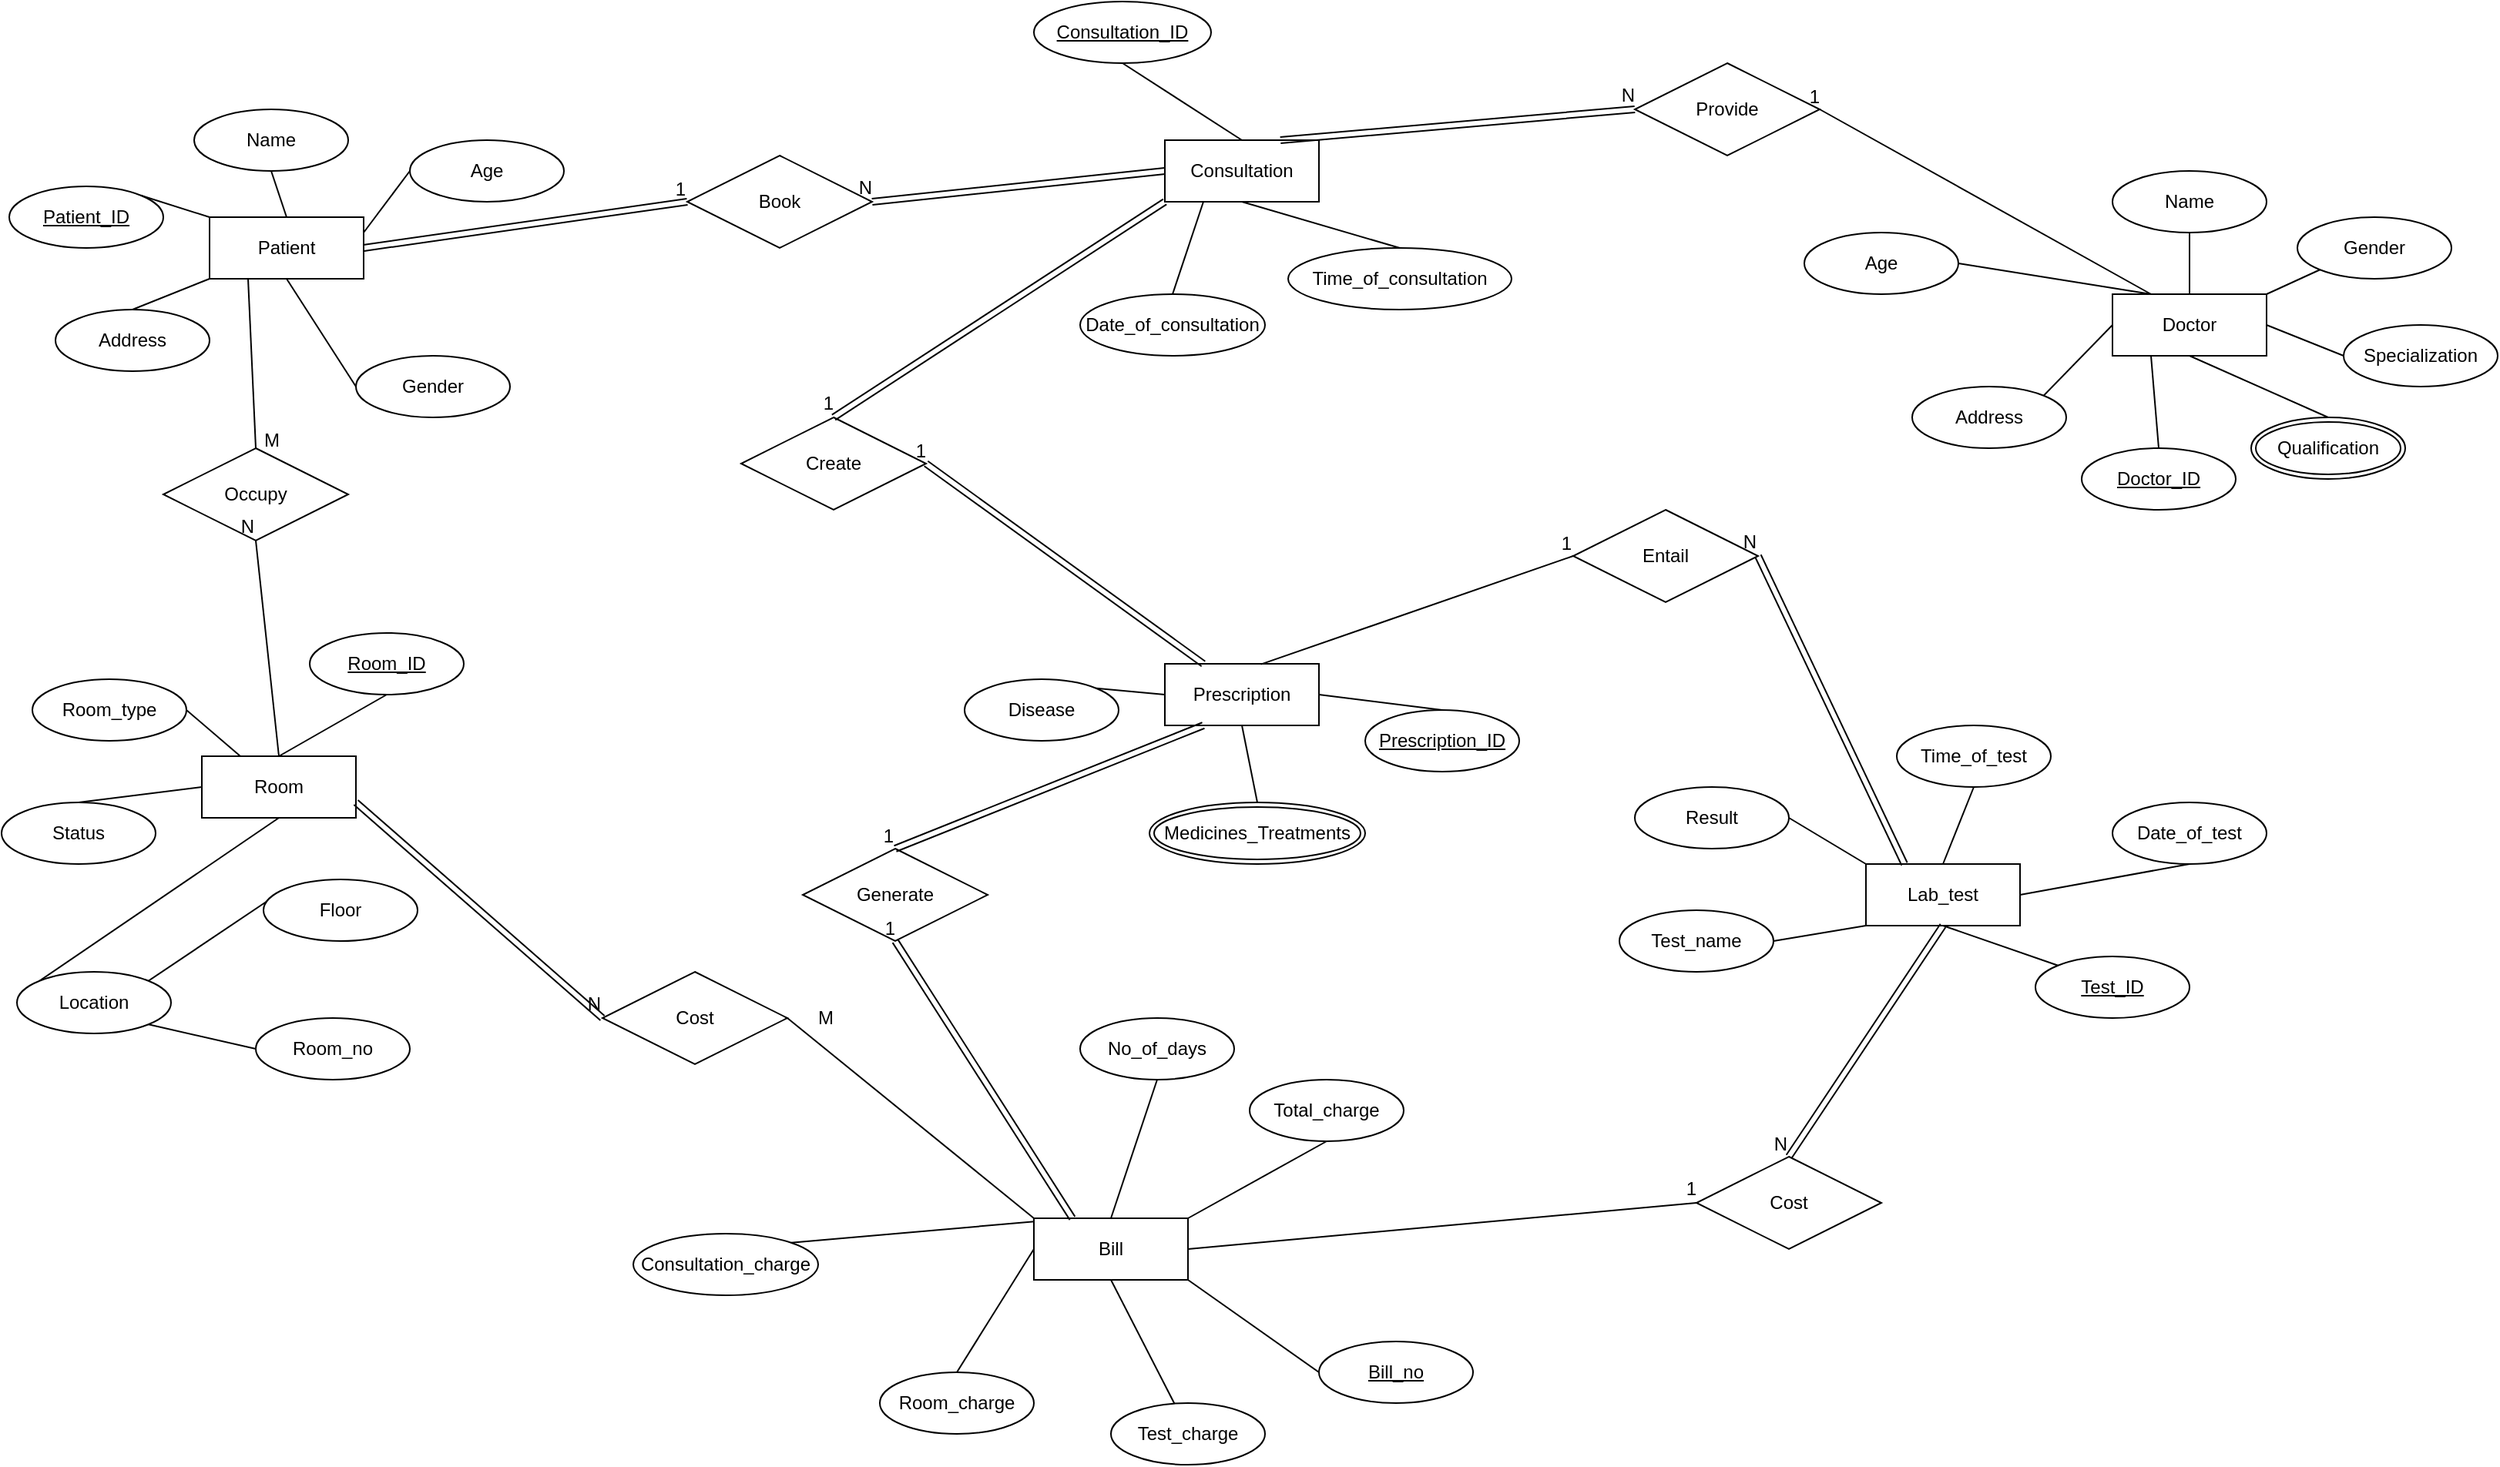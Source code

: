 <mxfile version="20.5.3" type="device" pages="3"><diagram id="IVbWT6FBqbXplNikaW_L" name="Page-1"><mxGraphModel dx="2130" dy="1365" grid="1" gridSize="10" guides="1" tooltips="1" connect="1" arrows="1" fold="1" page="0" pageScale="1" pageWidth="827" pageHeight="1169" math="0" shadow="0"><root><mxCell id="0"/><mxCell id="1" parent="0"/><mxCell id="1Ma0fwGeH4rbY9u_VVCK-68" style="rounded=0;orthogonalLoop=1;jettySize=auto;html=1;exitX=0.5;exitY=1;exitDx=0;exitDy=0;entryX=0;entryY=0.5;entryDx=0;entryDy=0;endArrow=none;endFill=0;" parent="1" source="1Ma0fwGeH4rbY9u_VVCK-2" target="1Ma0fwGeH4rbY9u_VVCK-13" edge="1"><mxGeometry relative="1" as="geometry"/></mxCell><mxCell id="1Ma0fwGeH4rbY9u_VVCK-69" style="edgeStyle=none;rounded=0;orthogonalLoop=1;jettySize=auto;html=1;exitX=0;exitY=1;exitDx=0;exitDy=0;entryX=0.5;entryY=0;entryDx=0;entryDy=0;endArrow=none;endFill=0;" parent="1" source="1Ma0fwGeH4rbY9u_VVCK-2" target="1Ma0fwGeH4rbY9u_VVCK-14" edge="1"><mxGeometry relative="1" as="geometry"/></mxCell><mxCell id="1Ma0fwGeH4rbY9u_VVCK-70" style="edgeStyle=none;rounded=0;orthogonalLoop=1;jettySize=auto;html=1;exitX=0;exitY=0;exitDx=0;exitDy=0;entryX=1;entryY=0;entryDx=0;entryDy=0;endArrow=none;endFill=0;" parent="1" source="1Ma0fwGeH4rbY9u_VVCK-2" target="1Ma0fwGeH4rbY9u_VVCK-15" edge="1"><mxGeometry relative="1" as="geometry"/></mxCell><mxCell id="1Ma0fwGeH4rbY9u_VVCK-2" value="Patient" style="whiteSpace=wrap;html=1;align=center;" parent="1" vertex="1"><mxGeometry x="-235" y="-60" width="100" height="40" as="geometry"/></mxCell><mxCell id="1Ma0fwGeH4rbY9u_VVCK-71" style="edgeStyle=none;rounded=0;orthogonalLoop=1;jettySize=auto;html=1;exitX=0.5;exitY=0;exitDx=0;exitDy=0;entryX=0.5;entryY=1;entryDx=0;entryDy=0;endArrow=none;endFill=0;" parent="1" source="1Ma0fwGeH4rbY9u_VVCK-3" target="1Ma0fwGeH4rbY9u_VVCK-16" edge="1"><mxGeometry relative="1" as="geometry"/></mxCell><mxCell id="1Ma0fwGeH4rbY9u_VVCK-72" style="edgeStyle=none;rounded=0;orthogonalLoop=1;jettySize=auto;html=1;exitX=1;exitY=0;exitDx=0;exitDy=0;entryX=0;entryY=1;entryDx=0;entryDy=0;endArrow=none;endFill=0;" parent="1" source="1Ma0fwGeH4rbY9u_VVCK-3" target="1Ma0fwGeH4rbY9u_VVCK-18" edge="1"><mxGeometry relative="1" as="geometry"/></mxCell><mxCell id="1Ma0fwGeH4rbY9u_VVCK-73" style="edgeStyle=none;rounded=0;orthogonalLoop=1;jettySize=auto;html=1;exitX=1;exitY=0.5;exitDx=0;exitDy=0;entryX=0;entryY=0.5;entryDx=0;entryDy=0;endArrow=none;endFill=0;" parent="1" source="1Ma0fwGeH4rbY9u_VVCK-3" target="1Ma0fwGeH4rbY9u_VVCK-20" edge="1"><mxGeometry relative="1" as="geometry"/></mxCell><mxCell id="1Ma0fwGeH4rbY9u_VVCK-74" style="edgeStyle=none;rounded=0;orthogonalLoop=1;jettySize=auto;html=1;exitX=0.5;exitY=1;exitDx=0;exitDy=0;entryX=0.5;entryY=0;entryDx=0;entryDy=0;endArrow=none;endFill=0;" parent="1" source="1Ma0fwGeH4rbY9u_VVCK-3" target="1Ma0fwGeH4rbY9u_VVCK-22" edge="1"><mxGeometry relative="1" as="geometry"/></mxCell><mxCell id="1Ma0fwGeH4rbY9u_VVCK-75" style="edgeStyle=none;rounded=0;orthogonalLoop=1;jettySize=auto;html=1;exitX=0.25;exitY=1;exitDx=0;exitDy=0;entryX=0.5;entryY=0;entryDx=0;entryDy=0;endArrow=none;endFill=0;" parent="1" source="1Ma0fwGeH4rbY9u_VVCK-3" target="1Ma0fwGeH4rbY9u_VVCK-21" edge="1"><mxGeometry relative="1" as="geometry"/></mxCell><mxCell id="1Ma0fwGeH4rbY9u_VVCK-76" style="edgeStyle=none;rounded=0;orthogonalLoop=1;jettySize=auto;html=1;exitX=0;exitY=0.5;exitDx=0;exitDy=0;entryX=1;entryY=0;entryDx=0;entryDy=0;endArrow=none;endFill=0;" parent="1" source="1Ma0fwGeH4rbY9u_VVCK-3" target="1Ma0fwGeH4rbY9u_VVCK-19" edge="1"><mxGeometry relative="1" as="geometry"/></mxCell><mxCell id="1Ma0fwGeH4rbY9u_VVCK-77" style="edgeStyle=none;rounded=0;orthogonalLoop=1;jettySize=auto;html=1;exitX=0.25;exitY=0;exitDx=0;exitDy=0;entryX=1;entryY=0.5;entryDx=0;entryDy=0;endArrow=none;endFill=0;" parent="1" source="1Ma0fwGeH4rbY9u_VVCK-3" target="1Ma0fwGeH4rbY9u_VVCK-17" edge="1"><mxGeometry relative="1" as="geometry"/></mxCell><mxCell id="1Ma0fwGeH4rbY9u_VVCK-3" value="Doctor" style="whiteSpace=wrap;html=1;align=center;" parent="1" vertex="1"><mxGeometry x="1000" y="-10" width="100" height="40" as="geometry"/></mxCell><mxCell id="1Ma0fwGeH4rbY9u_VVCK-88" style="edgeStyle=none;rounded=0;orthogonalLoop=1;jettySize=auto;html=1;exitX=0.5;exitY=0;exitDx=0;exitDy=0;entryX=0.5;entryY=1;entryDx=0;entryDy=0;endArrow=none;endFill=0;" parent="1" source="1Ma0fwGeH4rbY9u_VVCK-4" target="1Ma0fwGeH4rbY9u_VVCK-31" edge="1"><mxGeometry relative="1" as="geometry"/></mxCell><mxCell id="1Ma0fwGeH4rbY9u_VVCK-91" style="edgeStyle=none;rounded=0;orthogonalLoop=1;jettySize=auto;html=1;exitX=0.5;exitY=1;exitDx=0;exitDy=0;entryX=0;entryY=0;entryDx=0;entryDy=0;endArrow=none;endFill=0;" parent="1" source="1Ma0fwGeH4rbY9u_VVCK-4" target="1Ma0fwGeH4rbY9u_VVCK-34" edge="1"><mxGeometry relative="1" as="geometry"/></mxCell><mxCell id="1Ma0fwGeH4rbY9u_VVCK-92" style="edgeStyle=none;rounded=0;orthogonalLoop=1;jettySize=auto;html=1;exitX=0;exitY=0.5;exitDx=0;exitDy=0;entryX=0.5;entryY=0;entryDx=0;entryDy=0;endArrow=none;endFill=0;" parent="1" source="1Ma0fwGeH4rbY9u_VVCK-4" target="1Ma0fwGeH4rbY9u_VVCK-32" edge="1"><mxGeometry relative="1" as="geometry"/></mxCell><mxCell id="1Ma0fwGeH4rbY9u_VVCK-93" style="edgeStyle=none;rounded=0;orthogonalLoop=1;jettySize=auto;html=1;exitX=0.25;exitY=0;exitDx=0;exitDy=0;entryX=1;entryY=0.5;entryDx=0;entryDy=0;endArrow=none;endFill=0;" parent="1" source="1Ma0fwGeH4rbY9u_VVCK-4" target="1Ma0fwGeH4rbY9u_VVCK-29" edge="1"><mxGeometry relative="1" as="geometry"/></mxCell><mxCell id="1Ma0fwGeH4rbY9u_VVCK-4" value="Room" style="whiteSpace=wrap;html=1;align=center;" parent="1" vertex="1"><mxGeometry x="-240" y="290" width="100" height="40" as="geometry"/></mxCell><mxCell id="1Ma0fwGeH4rbY9u_VVCK-80" style="edgeStyle=none;rounded=0;orthogonalLoop=1;jettySize=auto;html=1;exitX=0.5;exitY=1;exitDx=0;exitDy=0;entryX=0.5;entryY=0;entryDx=0;entryDy=0;endArrow=none;endFill=0;" parent="1" source="1Ma0fwGeH4rbY9u_VVCK-5" target="1Ma0fwGeH4rbY9u_VVCK-30" edge="1"><mxGeometry relative="1" as="geometry"/></mxCell><mxCell id="1Ma0fwGeH4rbY9u_VVCK-81" style="edgeStyle=none;rounded=0;orthogonalLoop=1;jettySize=auto;html=1;exitX=0.25;exitY=1;exitDx=0;exitDy=0;entryX=0.5;entryY=0;entryDx=0;entryDy=0;endArrow=none;endFill=0;" parent="1" source="1Ma0fwGeH4rbY9u_VVCK-5" target="1Ma0fwGeH4rbY9u_VVCK-28" edge="1"><mxGeometry relative="1" as="geometry"/></mxCell><mxCell id="sVqpIocoep_ftq0L2UoG-5" style="rounded=0;orthogonalLoop=1;jettySize=auto;html=1;exitX=0.5;exitY=0;exitDx=0;exitDy=0;entryX=0.5;entryY=1;entryDx=0;entryDy=0;endArrow=none;endFill=0;" parent="1" source="1Ma0fwGeH4rbY9u_VVCK-5" target="sVqpIocoep_ftq0L2UoG-2" edge="1"><mxGeometry relative="1" as="geometry"/></mxCell><mxCell id="1Ma0fwGeH4rbY9u_VVCK-5" value="Consultation" style="whiteSpace=wrap;html=1;align=center;" parent="1" vertex="1"><mxGeometry x="385" y="-110" width="100" height="40" as="geometry"/></mxCell><mxCell id="1Ma0fwGeH4rbY9u_VVCK-83" style="edgeStyle=none;rounded=0;orthogonalLoop=1;jettySize=auto;html=1;exitX=0.5;exitY=0;exitDx=0;exitDy=0;entryX=0.5;entryY=1;entryDx=0;entryDy=0;endArrow=none;endFill=0;" parent="1" source="1Ma0fwGeH4rbY9u_VVCK-6" target="1Ma0fwGeH4rbY9u_VVCK-37" edge="1"><mxGeometry relative="1" as="geometry"/></mxCell><mxCell id="1Ma0fwGeH4rbY9u_VVCK-84" style="edgeStyle=none;rounded=0;orthogonalLoop=1;jettySize=auto;html=1;exitX=1;exitY=0.5;exitDx=0;exitDy=0;entryX=0.5;entryY=1;entryDx=0;entryDy=0;endArrow=none;endFill=0;" parent="1" source="1Ma0fwGeH4rbY9u_VVCK-6" target="1Ma0fwGeH4rbY9u_VVCK-38" edge="1"><mxGeometry relative="1" as="geometry"/></mxCell><mxCell id="1Ma0fwGeH4rbY9u_VVCK-85" style="edgeStyle=none;rounded=0;orthogonalLoop=1;jettySize=auto;html=1;exitX=0.5;exitY=1;exitDx=0;exitDy=0;entryX=0;entryY=0;entryDx=0;entryDy=0;endArrow=none;endFill=0;" parent="1" source="1Ma0fwGeH4rbY9u_VVCK-6" target="1Ma0fwGeH4rbY9u_VVCK-40" edge="1"><mxGeometry relative="1" as="geometry"/></mxCell><mxCell id="qsVZdQRR-5XaBkJiPU6q-3" style="edgeStyle=none;rounded=0;orthogonalLoop=1;jettySize=auto;html=1;exitX=0;exitY=0;exitDx=0;exitDy=0;entryX=1;entryY=0.5;entryDx=0;entryDy=0;endArrow=none;endFill=0;" parent="1" source="1Ma0fwGeH4rbY9u_VVCK-6" target="qsVZdQRR-5XaBkJiPU6q-2" edge="1"><mxGeometry relative="1" as="geometry"/></mxCell><mxCell id="xFEn8dyiZPARcsiICYsP-14" style="edgeStyle=none;rounded=0;orthogonalLoop=1;jettySize=auto;html=1;exitX=0;exitY=1;exitDx=0;exitDy=0;entryX=1;entryY=0.5;entryDx=0;entryDy=0;endArrow=none;endFill=0;" parent="1" source="1Ma0fwGeH4rbY9u_VVCK-6" target="xFEn8dyiZPARcsiICYsP-12" edge="1"><mxGeometry relative="1" as="geometry"/></mxCell><mxCell id="1Ma0fwGeH4rbY9u_VVCK-6" value="Lab_test" style="whiteSpace=wrap;html=1;align=center;" parent="1" vertex="1"><mxGeometry x="840" y="360" width="100" height="40" as="geometry"/></mxCell><mxCell id="1Ma0fwGeH4rbY9u_VVCK-94" style="edgeStyle=none;rounded=0;orthogonalLoop=1;jettySize=auto;html=1;exitX=0.5;exitY=0;exitDx=0;exitDy=0;entryX=0.5;entryY=1;entryDx=0;entryDy=0;endArrow=none;endFill=0;" parent="1" source="1Ma0fwGeH4rbY9u_VVCK-7" target="1Ma0fwGeH4rbY9u_VVCK-43" edge="1"><mxGeometry relative="1" as="geometry"/></mxCell><mxCell id="1Ma0fwGeH4rbY9u_VVCK-96" style="edgeStyle=none;rounded=0;orthogonalLoop=1;jettySize=auto;html=1;exitX=1;exitY=1;exitDx=0;exitDy=0;entryX=0;entryY=0.5;entryDx=0;entryDy=0;endArrow=none;endFill=0;" parent="1" source="1Ma0fwGeH4rbY9u_VVCK-7" target="1Ma0fwGeH4rbY9u_VVCK-48" edge="1"><mxGeometry relative="1" as="geometry"/></mxCell><mxCell id="1Ma0fwGeH4rbY9u_VVCK-97" style="edgeStyle=none;rounded=0;orthogonalLoop=1;jettySize=auto;html=1;exitX=0.5;exitY=1;exitDx=0;exitDy=0;entryX=0.416;entryY=0.028;entryDx=0;entryDy=0;entryPerimeter=0;endArrow=none;endFill=0;" parent="1" source="1Ma0fwGeH4rbY9u_VVCK-7" target="1Ma0fwGeH4rbY9u_VVCK-47" edge="1"><mxGeometry relative="1" as="geometry"/></mxCell><mxCell id="1Ma0fwGeH4rbY9u_VVCK-98" style="edgeStyle=none;rounded=0;orthogonalLoop=1;jettySize=auto;html=1;exitX=0;exitY=0.5;exitDx=0;exitDy=0;entryX=0.5;entryY=0;entryDx=0;entryDy=0;endArrow=none;endFill=0;" parent="1" source="1Ma0fwGeH4rbY9u_VVCK-7" target="1Ma0fwGeH4rbY9u_VVCK-46" edge="1"><mxGeometry relative="1" as="geometry"/></mxCell><mxCell id="1Ma0fwGeH4rbY9u_VVCK-99" style="edgeStyle=none;rounded=0;orthogonalLoop=1;jettySize=auto;html=1;exitX=0.25;exitY=0;exitDx=0;exitDy=0;entryX=1;entryY=0;entryDx=0;entryDy=0;endArrow=none;endFill=0;" parent="1" source="1Ma0fwGeH4rbY9u_VVCK-7" target="1Ma0fwGeH4rbY9u_VVCK-44" edge="1"><mxGeometry relative="1" as="geometry"/></mxCell><mxCell id="1Ma0fwGeH4rbY9u_VVCK-7" value="Bill" style="whiteSpace=wrap;html=1;align=center;" parent="1" vertex="1"><mxGeometry x="300" y="590" width="100" height="40" as="geometry"/></mxCell><mxCell id="1Ma0fwGeH4rbY9u_VVCK-102" style="edgeStyle=none;rounded=0;orthogonalLoop=1;jettySize=auto;html=1;exitX=1;exitY=0.5;exitDx=0;exitDy=0;entryX=0.5;entryY=0;entryDx=0;entryDy=0;endArrow=none;endFill=0;" parent="1" source="1Ma0fwGeH4rbY9u_VVCK-8" target="1Ma0fwGeH4rbY9u_VVCK-52" edge="1"><mxGeometry relative="1" as="geometry"/></mxCell><mxCell id="1Ma0fwGeH4rbY9u_VVCK-103" style="edgeStyle=none;rounded=0;orthogonalLoop=1;jettySize=auto;html=1;exitX=0.5;exitY=1;exitDx=0;exitDy=0;entryX=0.5;entryY=0;entryDx=0;entryDy=0;endArrow=none;endFill=0;" parent="1" source="1Ma0fwGeH4rbY9u_VVCK-8" target="1Ma0fwGeH4rbY9u_VVCK-53" edge="1"><mxGeometry relative="1" as="geometry"/></mxCell><mxCell id="1Ma0fwGeH4rbY9u_VVCK-104" style="edgeStyle=none;rounded=0;orthogonalLoop=1;jettySize=auto;html=1;exitX=0;exitY=0.5;exitDx=0;exitDy=0;entryX=1;entryY=0;entryDx=0;entryDy=0;endArrow=none;endFill=0;" parent="1" source="1Ma0fwGeH4rbY9u_VVCK-8" target="1Ma0fwGeH4rbY9u_VVCK-51" edge="1"><mxGeometry relative="1" as="geometry"/></mxCell><mxCell id="1Ma0fwGeH4rbY9u_VVCK-8" value="Prescription" style="whiteSpace=wrap;html=1;align=center;" parent="1" vertex="1"><mxGeometry x="385" y="230" width="100" height="40" as="geometry"/></mxCell><mxCell id="1Ma0fwGeH4rbY9u_VVCK-9" value="Age" style="ellipse;whiteSpace=wrap;html=1;align=center;" parent="1" vertex="1"><mxGeometry x="-105" y="-110" width="100" height="40" as="geometry"/></mxCell><mxCell id="1Ma0fwGeH4rbY9u_VVCK-12" value="Name" style="ellipse;whiteSpace=wrap;html=1;align=center;" parent="1" vertex="1"><mxGeometry x="-245" y="-130" width="100" height="40" as="geometry"/></mxCell><mxCell id="1Ma0fwGeH4rbY9u_VVCK-13" value="Gender" style="ellipse;whiteSpace=wrap;html=1;align=center;" parent="1" vertex="1"><mxGeometry x="-140" y="30" width="100" height="40" as="geometry"/></mxCell><mxCell id="1Ma0fwGeH4rbY9u_VVCK-14" value="Address" style="ellipse;whiteSpace=wrap;html=1;align=center;" parent="1" vertex="1"><mxGeometry x="-335" width="100" height="40" as="geometry"/></mxCell><mxCell id="1Ma0fwGeH4rbY9u_VVCK-15" value="Patient_ID" style="ellipse;whiteSpace=wrap;html=1;align=center;fontStyle=4;" parent="1" vertex="1"><mxGeometry x="-365" y="-80" width="100" height="40" as="geometry"/></mxCell><mxCell id="1Ma0fwGeH4rbY9u_VVCK-16" value="Name" style="ellipse;whiteSpace=wrap;html=1;align=center;" parent="1" vertex="1"><mxGeometry x="1000" y="-90" width="100" height="40" as="geometry"/></mxCell><mxCell id="1Ma0fwGeH4rbY9u_VVCK-17" value="Age" style="ellipse;whiteSpace=wrap;html=1;align=center;" parent="1" vertex="1"><mxGeometry x="800" y="-50" width="100" height="40" as="geometry"/></mxCell><mxCell id="1Ma0fwGeH4rbY9u_VVCK-18" value="Gender" style="ellipse;whiteSpace=wrap;html=1;align=center;" parent="1" vertex="1"><mxGeometry x="1120" y="-60" width="100" height="40" as="geometry"/></mxCell><mxCell id="1Ma0fwGeH4rbY9u_VVCK-19" value="Address" style="ellipse;whiteSpace=wrap;html=1;align=center;" parent="1" vertex="1"><mxGeometry x="870" y="50" width="100" height="40" as="geometry"/></mxCell><mxCell id="1Ma0fwGeH4rbY9u_VVCK-20" value="Specialization" style="ellipse;whiteSpace=wrap;html=1;align=center;" parent="1" vertex="1"><mxGeometry x="1150" y="10" width="100" height="40" as="geometry"/></mxCell><mxCell id="1Ma0fwGeH4rbY9u_VVCK-21" value="Doctor_ID" style="ellipse;whiteSpace=wrap;html=1;align=center;fontStyle=4;" parent="1" vertex="1"><mxGeometry x="980" y="90" width="100" height="40" as="geometry"/></mxCell><mxCell id="1Ma0fwGeH4rbY9u_VVCK-22" value="Qualification" style="ellipse;shape=doubleEllipse;margin=3;whiteSpace=wrap;html=1;align=center;" parent="1" vertex="1"><mxGeometry x="1090" y="70" width="100" height="40" as="geometry"/></mxCell><mxCell id="1Ma0fwGeH4rbY9u_VVCK-28" value="Date_of_consultation" style="ellipse;whiteSpace=wrap;html=1;align=center;" parent="1" vertex="1"><mxGeometry x="330" y="-10" width="120" height="40" as="geometry"/></mxCell><mxCell id="1Ma0fwGeH4rbY9u_VVCK-29" value="Room_type" style="ellipse;whiteSpace=wrap;html=1;align=center;" parent="1" vertex="1"><mxGeometry x="-350" y="240" width="100" height="40" as="geometry"/></mxCell><mxCell id="1Ma0fwGeH4rbY9u_VVCK-30" value="Time_of_consultation" style="ellipse;whiteSpace=wrap;html=1;align=center;" parent="1" vertex="1"><mxGeometry x="465" y="-40" width="145" height="40" as="geometry"/></mxCell><mxCell id="1Ma0fwGeH4rbY9u_VVCK-31" value="Room_ID" style="ellipse;whiteSpace=wrap;html=1;align=center;fontStyle=4;" parent="1" vertex="1"><mxGeometry x="-170" y="210" width="100" height="40" as="geometry"/></mxCell><mxCell id="1Ma0fwGeH4rbY9u_VVCK-32" value="Status" style="ellipse;whiteSpace=wrap;html=1;align=center;" parent="1" vertex="1"><mxGeometry x="-370" y="320" width="100" height="40" as="geometry"/></mxCell><mxCell id="1Ma0fwGeH4rbY9u_VVCK-105" style="edgeStyle=none;rounded=0;orthogonalLoop=1;jettySize=auto;html=1;exitX=1;exitY=0;exitDx=0;exitDy=0;entryX=0;entryY=0;entryDx=0;entryDy=0;endArrow=none;endFill=0;" parent="1" source="1Ma0fwGeH4rbY9u_VVCK-34" target="1Ma0fwGeH4rbY9u_VVCK-35" edge="1"><mxGeometry relative="1" as="geometry"/></mxCell><mxCell id="1Ma0fwGeH4rbY9u_VVCK-106" style="edgeStyle=none;rounded=0;orthogonalLoop=1;jettySize=auto;html=1;exitX=1;exitY=1;exitDx=0;exitDy=0;entryX=0;entryY=0.5;entryDx=0;entryDy=0;endArrow=none;endFill=0;" parent="1" source="1Ma0fwGeH4rbY9u_VVCK-34" target="1Ma0fwGeH4rbY9u_VVCK-36" edge="1"><mxGeometry relative="1" as="geometry"/></mxCell><mxCell id="1Ma0fwGeH4rbY9u_VVCK-34" value="Location" style="ellipse;whiteSpace=wrap;html=1;align=center;" parent="1" vertex="1"><mxGeometry x="-360" y="430" width="100" height="40" as="geometry"/></mxCell><mxCell id="1Ma0fwGeH4rbY9u_VVCK-35" value="Floor" style="ellipse;whiteSpace=wrap;html=1;align=center;" parent="1" vertex="1"><mxGeometry x="-200" y="370" width="100" height="40" as="geometry"/></mxCell><mxCell id="1Ma0fwGeH4rbY9u_VVCK-36" value="Room_no" style="ellipse;whiteSpace=wrap;html=1;align=center;" parent="1" vertex="1"><mxGeometry x="-205" y="460" width="100" height="40" as="geometry"/></mxCell><mxCell id="1Ma0fwGeH4rbY9u_VVCK-37" value="Time_of_test" style="ellipse;whiteSpace=wrap;html=1;align=center;" parent="1" vertex="1"><mxGeometry x="860" y="270" width="100" height="40" as="geometry"/></mxCell><mxCell id="1Ma0fwGeH4rbY9u_VVCK-38" value="Date_of_test" style="ellipse;whiteSpace=wrap;html=1;align=center;" parent="1" vertex="1"><mxGeometry x="1000" y="320" width="100" height="40" as="geometry"/></mxCell><mxCell id="1Ma0fwGeH4rbY9u_VVCK-40" value="Test_ID" style="ellipse;whiteSpace=wrap;html=1;align=center;fontStyle=4;" parent="1" vertex="1"><mxGeometry x="950" y="420" width="100" height="40" as="geometry"/></mxCell><mxCell id="1Ma0fwGeH4rbY9u_VVCK-43" value="No_of_days" style="ellipse;whiteSpace=wrap;html=1;align=center;" parent="1" vertex="1"><mxGeometry x="330" y="460" width="100" height="40" as="geometry"/></mxCell><mxCell id="1Ma0fwGeH4rbY9u_VVCK-44" value="Consultation_charge" style="ellipse;whiteSpace=wrap;html=1;align=center;" parent="1" vertex="1"><mxGeometry x="40" y="600" width="120" height="40" as="geometry"/></mxCell><mxCell id="1Ma0fwGeH4rbY9u_VVCK-46" value="Room_charge" style="ellipse;whiteSpace=wrap;html=1;align=center;" parent="1" vertex="1"><mxGeometry x="200" y="690" width="100" height="40" as="geometry"/></mxCell><mxCell id="1Ma0fwGeH4rbY9u_VVCK-47" value="Test_charge" style="ellipse;whiteSpace=wrap;html=1;align=center;" parent="1" vertex="1"><mxGeometry x="350" y="710" width="100" height="40" as="geometry"/></mxCell><mxCell id="1Ma0fwGeH4rbY9u_VVCK-48" value="Bill_no" style="ellipse;whiteSpace=wrap;html=1;align=center;fontStyle=4;" parent="1" vertex="1"><mxGeometry x="485" y="670" width="100" height="40" as="geometry"/></mxCell><mxCell id="1Ma0fwGeH4rbY9u_VVCK-51" value="Disease" style="ellipse;whiteSpace=wrap;html=1;align=center;" parent="1" vertex="1"><mxGeometry x="255" y="240" width="100" height="40" as="geometry"/></mxCell><mxCell id="1Ma0fwGeH4rbY9u_VVCK-52" value="Prescription_ID" style="ellipse;whiteSpace=wrap;html=1;align=center;fontStyle=4;" parent="1" vertex="1"><mxGeometry x="515" y="260" width="100" height="40" as="geometry"/></mxCell><mxCell id="1Ma0fwGeH4rbY9u_VVCK-53" value="Medicines_Treatments" style="ellipse;shape=doubleEllipse;margin=3;whiteSpace=wrap;html=1;align=center;" parent="1" vertex="1"><mxGeometry x="375" y="320" width="140" height="40" as="geometry"/></mxCell><mxCell id="1Ma0fwGeH4rbY9u_VVCK-63" value="" style="endArrow=none;html=1;rounded=0;exitX=0.5;exitY=0;exitDx=0;exitDy=0;entryX=0.5;entryY=1;entryDx=0;entryDy=0;" parent="1" source="1Ma0fwGeH4rbY9u_VVCK-2" target="1Ma0fwGeH4rbY9u_VVCK-12" edge="1"><mxGeometry relative="1" as="geometry"><mxPoint x="-235" y="-80" as="sourcePoint"/><mxPoint x="-75" y="-80" as="targetPoint"/></mxGeometry></mxCell><mxCell id="1Ma0fwGeH4rbY9u_VVCK-67" value="" style="endArrow=none;html=1;rounded=0;entryX=0;entryY=0.5;entryDx=0;entryDy=0;" parent="1" target="1Ma0fwGeH4rbY9u_VVCK-9" edge="1"><mxGeometry relative="1" as="geometry"><mxPoint x="-135" y="-50" as="sourcePoint"/><mxPoint x="25" y="-50" as="targetPoint"/></mxGeometry></mxCell><mxCell id="1Ma0fwGeH4rbY9u_VVCK-108" value="Book" style="shape=rhombus;perimeter=rhombusPerimeter;whiteSpace=wrap;html=1;align=center;" parent="1" vertex="1"><mxGeometry x="75" y="-100" width="120" height="60" as="geometry"/></mxCell><mxCell id="1Ma0fwGeH4rbY9u_VVCK-114" style="edgeStyle=none;rounded=0;orthogonalLoop=1;jettySize=auto;html=1;exitX=1;exitY=0.75;exitDx=0;exitDy=0;entryX=1;entryY=0.5;entryDx=0;entryDy=0;endArrow=none;endFill=0;" parent="1" source="1Ma0fwGeH4rbY9u_VVCK-2" target="1Ma0fwGeH4rbY9u_VVCK-2" edge="1"><mxGeometry relative="1" as="geometry"/></mxCell><mxCell id="1Ma0fwGeH4rbY9u_VVCK-115" value="" style="shape=link;html=1;rounded=0;endArrow=none;endFill=0;entryX=1;entryY=0.5;entryDx=0;entryDy=0;exitX=0;exitY=0.5;exitDx=0;exitDy=0;" parent="1" source="1Ma0fwGeH4rbY9u_VVCK-5" target="1Ma0fwGeH4rbY9u_VVCK-108" edge="1"><mxGeometry relative="1" as="geometry"><mxPoint x="210" as="sourcePoint"/><mxPoint x="355" y="-50.83" as="targetPoint"/></mxGeometry></mxCell><mxCell id="1Ma0fwGeH4rbY9u_VVCK-116" value="N" style="resizable=0;html=1;align=right;verticalAlign=bottom;" parent="1Ma0fwGeH4rbY9u_VVCK-115" connectable="0" vertex="1"><mxGeometry x="1" relative="1" as="geometry"/></mxCell><mxCell id="1Ma0fwGeH4rbY9u_VVCK-124" value="Provide" style="shape=rhombus;perimeter=rhombusPerimeter;whiteSpace=wrap;html=1;align=center;" parent="1" vertex="1"><mxGeometry x="690" y="-160" width="120" height="60" as="geometry"/></mxCell><mxCell id="1Ma0fwGeH4rbY9u_VVCK-127" value="" style="endArrow=none;html=1;rounded=0;exitX=0.25;exitY=0;exitDx=0;exitDy=0;entryX=1;entryY=0.5;entryDx=0;entryDy=0;" parent="1" source="1Ma0fwGeH4rbY9u_VVCK-3" target="1Ma0fwGeH4rbY9u_VVCK-124" edge="1"><mxGeometry relative="1" as="geometry"><mxPoint x="370" y="230" as="sourcePoint"/><mxPoint x="970" y="-110" as="targetPoint"/></mxGeometry></mxCell><mxCell id="1Ma0fwGeH4rbY9u_VVCK-128" value="1" style="resizable=0;html=1;align=right;verticalAlign=bottom;" parent="1Ma0fwGeH4rbY9u_VVCK-127" connectable="0" vertex="1"><mxGeometry x="1" relative="1" as="geometry"/></mxCell><mxCell id="1Ma0fwGeH4rbY9u_VVCK-133" value="" style="shape=link;html=1;rounded=0;endArrow=none;endFill=0;entryX=0;entryY=0.5;entryDx=0;entryDy=0;exitX=0.75;exitY=0;exitDx=0;exitDy=0;" parent="1" source="1Ma0fwGeH4rbY9u_VVCK-5" target="1Ma0fwGeH4rbY9u_VVCK-124" edge="1"><mxGeometry relative="1" as="geometry"><mxPoint x="370" y="230" as="sourcePoint"/><mxPoint x="530" y="230" as="targetPoint"/></mxGeometry></mxCell><mxCell id="1Ma0fwGeH4rbY9u_VVCK-134" value="N" style="resizable=0;html=1;align=right;verticalAlign=bottom;" parent="1Ma0fwGeH4rbY9u_VVCK-133" connectable="0" vertex="1"><mxGeometry x="1" relative="1" as="geometry"/></mxCell><mxCell id="1Ma0fwGeH4rbY9u_VVCK-135" value="Occupy" style="shape=rhombus;perimeter=rhombusPerimeter;whiteSpace=wrap;html=1;align=center;" parent="1" vertex="1"><mxGeometry x="-265" y="90" width="120" height="60" as="geometry"/></mxCell><mxCell id="1Ma0fwGeH4rbY9u_VVCK-149" value="" style="shape=link;html=1;rounded=0;endArrow=none;endFill=0;entryX=0;entryY=0.5;entryDx=0;entryDy=0;exitX=1;exitY=0.5;exitDx=0;exitDy=0;" parent="1" source="1Ma0fwGeH4rbY9u_VVCK-2" target="1Ma0fwGeH4rbY9u_VVCK-108" edge="1"><mxGeometry relative="1" as="geometry"><mxPoint x="370" y="280" as="sourcePoint"/><mxPoint x="170" y="-20" as="targetPoint"/></mxGeometry></mxCell><mxCell id="1Ma0fwGeH4rbY9u_VVCK-150" value="1" style="resizable=0;html=1;align=right;verticalAlign=bottom;" parent="1Ma0fwGeH4rbY9u_VVCK-149" connectable="0" vertex="1"><mxGeometry x="1" relative="1" as="geometry"/></mxCell><mxCell id="1Ma0fwGeH4rbY9u_VVCK-160" value="Generate" style="shape=rhombus;perimeter=rhombusPerimeter;whiteSpace=wrap;html=1;align=center;" parent="1" vertex="1"><mxGeometry x="150" y="350" width="120" height="60" as="geometry"/></mxCell><mxCell id="1Ma0fwGeH4rbY9u_VVCK-161" value="" style="shape=link;html=1;rounded=0;endArrow=none;endFill=0;entryX=0.5;entryY=0;entryDx=0;entryDy=0;exitX=0.25;exitY=1;exitDx=0;exitDy=0;" parent="1" source="1Ma0fwGeH4rbY9u_VVCK-8" target="1Ma0fwGeH4rbY9u_VVCK-160" edge="1"><mxGeometry relative="1" as="geometry"><mxPoint x="485" y="320" as="sourcePoint"/><mxPoint x="325" y="390" as="targetPoint"/></mxGeometry></mxCell><mxCell id="1Ma0fwGeH4rbY9u_VVCK-162" value="1" style="resizable=0;html=1;align=right;verticalAlign=bottom;" parent="1Ma0fwGeH4rbY9u_VVCK-161" connectable="0" vertex="1"><mxGeometry x="1" relative="1" as="geometry"/></mxCell><mxCell id="1Ma0fwGeH4rbY9u_VVCK-163" value="" style="shape=link;html=1;rounded=0;endArrow=none;endFill=0;entryX=0.5;entryY=1;entryDx=0;entryDy=0;exitX=0.25;exitY=0;exitDx=0;exitDy=0;" parent="1" source="1Ma0fwGeH4rbY9u_VVCK-7" target="1Ma0fwGeH4rbY9u_VVCK-160" edge="1"><mxGeometry relative="1" as="geometry"><mxPoint x="370" y="280" as="sourcePoint"/><mxPoint x="530" y="280" as="targetPoint"/></mxGeometry></mxCell><mxCell id="1Ma0fwGeH4rbY9u_VVCK-164" value="1" style="resizable=0;html=1;align=right;verticalAlign=bottom;" parent="1Ma0fwGeH4rbY9u_VVCK-163" connectable="0" vertex="1"><mxGeometry x="1" relative="1" as="geometry"/></mxCell><mxCell id="1Ma0fwGeH4rbY9u_VVCK-169" value="Create" style="shape=rhombus;perimeter=rhombusPerimeter;whiteSpace=wrap;html=1;align=center;" parent="1" vertex="1"><mxGeometry x="110" y="70" width="120" height="60" as="geometry"/></mxCell><mxCell id="1Ma0fwGeH4rbY9u_VVCK-170" value="" style="shape=link;html=1;rounded=0;endArrow=none;endFill=0;entryX=0.5;entryY=0;entryDx=0;entryDy=0;exitX=0;exitY=1;exitDx=0;exitDy=0;" parent="1" source="1Ma0fwGeH4rbY9u_VVCK-5" target="1Ma0fwGeH4rbY9u_VVCK-169" edge="1"><mxGeometry relative="1" as="geometry"><mxPoint x="370" y="280" as="sourcePoint"/><mxPoint x="530" y="280" as="targetPoint"/></mxGeometry></mxCell><mxCell id="1Ma0fwGeH4rbY9u_VVCK-171" value="1" style="resizable=0;html=1;align=right;verticalAlign=bottom;" parent="1Ma0fwGeH4rbY9u_VVCK-170" connectable="0" vertex="1"><mxGeometry x="1" relative="1" as="geometry"/></mxCell><mxCell id="1Ma0fwGeH4rbY9u_VVCK-172" value="" style="shape=link;html=1;rounded=0;endArrow=none;endFill=0;entryX=1;entryY=0.5;entryDx=0;entryDy=0;exitX=0.25;exitY=0;exitDx=0;exitDy=0;" parent="1" source="1Ma0fwGeH4rbY9u_VVCK-8" target="1Ma0fwGeH4rbY9u_VVCK-169" edge="1"><mxGeometry relative="1" as="geometry"><mxPoint x="370" y="280" as="sourcePoint"/><mxPoint x="530" y="280" as="targetPoint"/></mxGeometry></mxCell><mxCell id="1Ma0fwGeH4rbY9u_VVCK-173" value="1" style="resizable=0;html=1;align=right;verticalAlign=bottom;" parent="1Ma0fwGeH4rbY9u_VVCK-172" connectable="0" vertex="1"><mxGeometry x="1" relative="1" as="geometry"/></mxCell><mxCell id="1Ma0fwGeH4rbY9u_VVCK-174" value="Entail" style="shape=rhombus;perimeter=rhombusPerimeter;whiteSpace=wrap;html=1;align=center;" parent="1" vertex="1"><mxGeometry x="650" y="130" width="120" height="60" as="geometry"/></mxCell><mxCell id="1Ma0fwGeH4rbY9u_VVCK-181" value="Cost" style="shape=rhombus;perimeter=rhombusPerimeter;whiteSpace=wrap;html=1;align=center;" parent="1" vertex="1"><mxGeometry x="20" y="430" width="120" height="60" as="geometry"/></mxCell><mxCell id="1Ma0fwGeH4rbY9u_VVCK-184" value="" style="shape=link;html=1;rounded=0;endArrow=none;endFill=0;exitX=1;exitY=0.75;exitDx=0;exitDy=0;entryX=0;entryY=0.5;entryDx=0;entryDy=0;" parent="1" source="1Ma0fwGeH4rbY9u_VVCK-4" target="1Ma0fwGeH4rbY9u_VVCK-181" edge="1"><mxGeometry relative="1" as="geometry"><mxPoint x="370" y="280" as="sourcePoint"/><mxPoint x="30" y="480" as="targetPoint"/></mxGeometry></mxCell><mxCell id="1Ma0fwGeH4rbY9u_VVCK-185" value="N" style="resizable=0;html=1;align=right;verticalAlign=bottom;" parent="1Ma0fwGeH4rbY9u_VVCK-184" connectable="0" vertex="1"><mxGeometry x="1" relative="1" as="geometry"/></mxCell><mxCell id="1Ma0fwGeH4rbY9u_VVCK-198" value="Cost" style="shape=rhombus;perimeter=rhombusPerimeter;whiteSpace=wrap;html=1;align=center;" parent="1" vertex="1"><mxGeometry x="730" y="550" width="120" height="60" as="geometry"/></mxCell><mxCell id="sVqpIocoep_ftq0L2UoG-2" value="Consultation_ID" style="ellipse;whiteSpace=wrap;html=1;align=center;fontStyle=4;" parent="1" vertex="1"><mxGeometry x="300" y="-200" width="115" height="40" as="geometry"/></mxCell><mxCell id="qsVZdQRR-5XaBkJiPU6q-2" value="Result" style="ellipse;whiteSpace=wrap;html=1;align=center;" parent="1" vertex="1"><mxGeometry x="690" y="310" width="100" height="40" as="geometry"/></mxCell><mxCell id="q_HnQ_A5URdrlf543b11-8" value="" style="endArrow=none;html=1;rounded=0;entryX=0.5;entryY=1;entryDx=0;entryDy=0;exitX=0.5;exitY=0;exitDx=0;exitDy=0;" parent="1" source="1Ma0fwGeH4rbY9u_VVCK-4" target="1Ma0fwGeH4rbY9u_VVCK-135" edge="1"><mxGeometry relative="1" as="geometry"><mxPoint x="370" y="280" as="sourcePoint"/><mxPoint x="530" y="280" as="targetPoint"/></mxGeometry></mxCell><mxCell id="q_HnQ_A5URdrlf543b11-9" value="N" style="resizable=0;html=1;align=right;verticalAlign=bottom;" parent="q_HnQ_A5URdrlf543b11-8" connectable="0" vertex="1"><mxGeometry x="1" relative="1" as="geometry"/></mxCell><mxCell id="q_HnQ_A5URdrlf543b11-11" value="" style="endArrow=none;html=1;rounded=0;entryX=0.25;entryY=1;entryDx=0;entryDy=0;exitX=0.5;exitY=0;exitDx=0;exitDy=0;" parent="1" source="1Ma0fwGeH4rbY9u_VVCK-135" target="1Ma0fwGeH4rbY9u_VVCK-2" edge="1"><mxGeometry relative="1" as="geometry"><mxPoint x="370" y="280" as="sourcePoint"/><mxPoint x="530" y="280" as="targetPoint"/></mxGeometry></mxCell><mxCell id="q_HnQ_A5URdrlf543b11-12" value="M" style="text;html=1;align=center;verticalAlign=middle;resizable=0;points=[];autosize=1;strokeColor=none;fillColor=none;" parent="1" vertex="1"><mxGeometry x="-210" y="70" width="30" height="30" as="geometry"/></mxCell><mxCell id="xFEn8dyiZPARcsiICYsP-1" value="" style="shape=link;html=1;rounded=0;endArrow=none;endFill=0;entryX=1;entryY=0.5;entryDx=0;entryDy=0;exitX=0.25;exitY=0;exitDx=0;exitDy=0;" parent="1" source="1Ma0fwGeH4rbY9u_VVCK-6" target="1Ma0fwGeH4rbY9u_VVCK-174" edge="1"><mxGeometry relative="1" as="geometry"><mxPoint x="370" y="280" as="sourcePoint"/><mxPoint x="530" y="280" as="targetPoint"/></mxGeometry></mxCell><mxCell id="xFEn8dyiZPARcsiICYsP-2" value="N" style="resizable=0;html=1;align=right;verticalAlign=bottom;" parent="xFEn8dyiZPARcsiICYsP-1" connectable="0" vertex="1"><mxGeometry x="1" relative="1" as="geometry"/></mxCell><mxCell id="xFEn8dyiZPARcsiICYsP-3" value="" style="endArrow=none;html=1;rounded=0;entryX=0;entryY=0.5;entryDx=0;entryDy=0;exitX=0.623;exitY=0.008;exitDx=0;exitDy=0;exitPerimeter=0;" parent="1" source="1Ma0fwGeH4rbY9u_VVCK-8" target="1Ma0fwGeH4rbY9u_VVCK-174" edge="1"><mxGeometry relative="1" as="geometry"><mxPoint x="370" y="280" as="sourcePoint"/><mxPoint x="530" y="280" as="targetPoint"/></mxGeometry></mxCell><mxCell id="xFEn8dyiZPARcsiICYsP-4" value="1" style="resizable=0;html=1;align=right;verticalAlign=bottom;" parent="xFEn8dyiZPARcsiICYsP-3" connectable="0" vertex="1"><mxGeometry x="1" relative="1" as="geometry"/></mxCell><mxCell id="xFEn8dyiZPARcsiICYsP-5" value="" style="shape=link;html=1;rounded=0;endArrow=none;endFill=0;entryX=0.5;entryY=0;entryDx=0;entryDy=0;exitX=0.5;exitY=1;exitDx=0;exitDy=0;" parent="1" source="1Ma0fwGeH4rbY9u_VVCK-6" target="1Ma0fwGeH4rbY9u_VVCK-198" edge="1"><mxGeometry relative="1" as="geometry"><mxPoint x="760" y="510" as="sourcePoint"/><mxPoint x="920" y="490" as="targetPoint"/></mxGeometry></mxCell><mxCell id="xFEn8dyiZPARcsiICYsP-6" value="N" style="resizable=0;html=1;align=right;verticalAlign=bottom;" parent="xFEn8dyiZPARcsiICYsP-5" connectable="0" vertex="1"><mxGeometry x="1" relative="1" as="geometry"/></mxCell><mxCell id="xFEn8dyiZPARcsiICYsP-7" value="" style="endArrow=none;html=1;rounded=0;exitX=1;exitY=0.5;exitDx=0;exitDy=0;entryX=0;entryY=0.5;entryDx=0;entryDy=0;" parent="1" source="1Ma0fwGeH4rbY9u_VVCK-7" target="1Ma0fwGeH4rbY9u_VVCK-198" edge="1"><mxGeometry relative="1" as="geometry"><mxPoint x="370" y="280" as="sourcePoint"/><mxPoint x="470" y="510" as="targetPoint"/></mxGeometry></mxCell><mxCell id="xFEn8dyiZPARcsiICYsP-8" value="1" style="resizable=0;html=1;align=right;verticalAlign=bottom;" parent="xFEn8dyiZPARcsiICYsP-7" connectable="0" vertex="1"><mxGeometry x="1" relative="1" as="geometry"/></mxCell><mxCell id="xFEn8dyiZPARcsiICYsP-12" value="Test_name" style="ellipse;whiteSpace=wrap;html=1;align=center;" parent="1" vertex="1"><mxGeometry x="680" y="390" width="100" height="40" as="geometry"/></mxCell><mxCell id="Y_I8eTF9XS30C_OO7eMe-1" value="" style="endArrow=none;html=1;rounded=0;exitX=1;exitY=0.5;exitDx=0;exitDy=0;entryX=0;entryY=0;entryDx=0;entryDy=0;" edge="1" parent="1" source="1Ma0fwGeH4rbY9u_VVCK-181" target="1Ma0fwGeH4rbY9u_VVCK-7"><mxGeometry width="50" height="50" relative="1" as="geometry"><mxPoint x="430" y="340" as="sourcePoint"/><mxPoint x="480" y="290" as="targetPoint"/></mxGeometry></mxCell><mxCell id="Y_I8eTF9XS30C_OO7eMe-2" value="M" style="text;html=1;strokeColor=none;fillColor=none;align=center;verticalAlign=middle;whiteSpace=wrap;rounded=0;" vertex="1" parent="1"><mxGeometry x="135" y="445" width="60" height="30" as="geometry"/></mxCell><mxCell id="Y_I8eTF9XS30C_OO7eMe-6" value="Total_charge" style="ellipse;whiteSpace=wrap;html=1;align=center;" vertex="1" parent="1"><mxGeometry x="440" y="500" width="100" height="40" as="geometry"/></mxCell><mxCell id="Y_I8eTF9XS30C_OO7eMe-11" value="" style="endArrow=none;html=1;rounded=0;exitX=1;exitY=0;exitDx=0;exitDy=0;entryX=0.5;entryY=1;entryDx=0;entryDy=0;" edge="1" parent="1" source="1Ma0fwGeH4rbY9u_VVCK-7" target="Y_I8eTF9XS30C_OO7eMe-6"><mxGeometry width="50" height="50" relative="1" as="geometry"><mxPoint x="430" y="340" as="sourcePoint"/><mxPoint x="480" y="290" as="targetPoint"/></mxGeometry></mxCell></root></mxGraphModel></diagram><diagram id="e3B3dRBKxckHVYS2a6zp" name="Page-2"><mxGraphModel dx="2283" dy="2027" grid="1" gridSize="10" guides="1" tooltips="1" connect="1" arrows="1" fold="1" page="0" pageScale="1" pageWidth="827" pageHeight="1169" math="0" shadow="0"><root><mxCell id="0"/><mxCell id="1" parent="0"/><mxCell id="d_L7heUGCH_EMvIxXJBB-2" value="" style="shape=table;startSize=0;container=1;collapsible=0;childLayout=tableLayout;" parent="1" vertex="1"><mxGeometry x="-570" y="-1020" width="320" height="40" as="geometry"/></mxCell><mxCell id="d_L7heUGCH_EMvIxXJBB-3" value="" style="shape=tableRow;horizontal=0;startSize=0;swimlaneHead=0;swimlaneBody=0;top=0;left=0;bottom=0;right=0;collapsible=0;dropTarget=0;fillColor=none;points=[[0,0.5],[1,0.5]];portConstraint=eastwest;" parent="d_L7heUGCH_EMvIxXJBB-2" vertex="1"><mxGeometry width="320" height="40" as="geometry"/></mxCell><mxCell id="d_L7heUGCH_EMvIxXJBB-4" value="Patient_ID" style="shape=partialRectangle;html=1;whiteSpace=wrap;connectable=0;overflow=hidden;fillColor=none;top=0;left=0;bottom=0;right=0;pointerEvents=1;fontStyle=4" parent="d_L7heUGCH_EMvIxXJBB-3" vertex="1"><mxGeometry width="80" height="40" as="geometry"><mxRectangle width="80" height="40" as="alternateBounds"/></mxGeometry></mxCell><mxCell id="d_L7heUGCH_EMvIxXJBB-5" value="Name" style="shape=partialRectangle;html=1;whiteSpace=wrap;connectable=0;overflow=hidden;fillColor=none;top=0;left=0;bottom=0;right=0;pointerEvents=1;" parent="d_L7heUGCH_EMvIxXJBB-3" vertex="1"><mxGeometry x="80" width="48" height="40" as="geometry"><mxRectangle width="48" height="40" as="alternateBounds"/></mxGeometry></mxCell><mxCell id="d_L7heUGCH_EMvIxXJBB-6" value="Age" style="shape=partialRectangle;html=1;whiteSpace=wrap;connectable=0;overflow=hidden;fillColor=none;top=0;left=0;bottom=0;right=0;pointerEvents=1;" parent="d_L7heUGCH_EMvIxXJBB-3" vertex="1"><mxGeometry x="128" width="52" height="40" as="geometry"><mxRectangle width="52" height="40" as="alternateBounds"/></mxGeometry></mxCell><mxCell id="d_L7heUGCH_EMvIxXJBB-7" value="Gender" style="shape=partialRectangle;html=1;whiteSpace=wrap;connectable=0;overflow=hidden;fillColor=none;top=0;left=0;bottom=0;right=0;pointerEvents=1;" parent="d_L7heUGCH_EMvIxXJBB-3" vertex="1"><mxGeometry x="180" width="76" height="40" as="geometry"><mxRectangle width="76" height="40" as="alternateBounds"/></mxGeometry></mxCell><mxCell id="d_L7heUGCH_EMvIxXJBB-8" value="Address" style="shape=partialRectangle;html=1;whiteSpace=wrap;connectable=0;overflow=hidden;fillColor=none;top=0;left=0;bottom=0;right=0;pointerEvents=1;" parent="d_L7heUGCH_EMvIxXJBB-3" vertex="1"><mxGeometry x="256" width="64" height="40" as="geometry"><mxRectangle width="64" height="40" as="alternateBounds"/></mxGeometry></mxCell><mxCell id="1BDyZqapskv38J-axPNo-1" value="" style="shape=table;startSize=0;container=1;collapsible=0;childLayout=tableLayout;" parent="1" vertex="1"><mxGeometry x="-130" y="-1020" width="570" height="40" as="geometry"/></mxCell><mxCell id="1BDyZqapskv38J-axPNo-2" value="" style="shape=tableRow;horizontal=0;startSize=0;swimlaneHead=0;swimlaneBody=0;top=0;left=0;bottom=0;right=0;collapsible=0;dropTarget=0;fillColor=none;points=[[0,0.5],[1,0.5]];portConstraint=eastwest;" parent="1BDyZqapskv38J-axPNo-1" vertex="1"><mxGeometry width="570" height="40" as="geometry"/></mxCell><mxCell id="1BDyZqapskv38J-axPNo-3" value="Consultation_ID" style="shape=partialRectangle;html=1;whiteSpace=wrap;connectable=0;overflow=hidden;fillColor=none;top=0;left=0;bottom=0;right=0;pointerEvents=1;fontStyle=4" parent="1BDyZqapskv38J-axPNo-2" vertex="1"><mxGeometry width="110" height="40" as="geometry"><mxRectangle width="110" height="40" as="alternateBounds"/></mxGeometry></mxCell><mxCell id="1BDyZqapskv38J-axPNo-4" value="Patient_no" style="shape=partialRectangle;html=1;whiteSpace=wrap;connectable=0;overflow=hidden;fillColor=none;top=0;left=0;bottom=0;right=0;pointerEvents=1;fontStyle=0" parent="1BDyZqapskv38J-axPNo-2" vertex="1"><mxGeometry x="110" width="90" height="40" as="geometry"><mxRectangle width="90" height="40" as="alternateBounds"/></mxGeometry></mxCell><mxCell id="1BDyZqapskv38J-axPNo-6" value="Date_of_consultation" style="shape=partialRectangle;html=1;whiteSpace=wrap;connectable=0;overflow=hidden;fillColor=none;top=0;left=0;bottom=0;right=0;pointerEvents=1;" parent="1BDyZqapskv38J-axPNo-2" vertex="1"><mxGeometry x="200" width="150" height="40" as="geometry"><mxRectangle width="150" height="40" as="alternateBounds"/></mxGeometry></mxCell><mxCell id="1BDyZqapskv38J-axPNo-7" value="Time_of_consultation" style="shape=partialRectangle;html=1;whiteSpace=wrap;connectable=0;overflow=hidden;fillColor=none;top=0;left=0;bottom=0;right=0;pointerEvents=1;" parent="1BDyZqapskv38J-axPNo-2" vertex="1"><mxGeometry x="350" width="130" height="40" as="geometry"><mxRectangle width="130" height="40" as="alternateBounds"/></mxGeometry></mxCell><mxCell id="GJ-Dr9p8D-_EZCeyaMCw-1" value="Doctor_no" style="shape=partialRectangle;html=1;whiteSpace=wrap;connectable=0;overflow=hidden;fillColor=none;top=0;left=0;bottom=0;right=0;pointerEvents=1;" parent="1BDyZqapskv38J-axPNo-2" vertex="1"><mxGeometry x="480" width="90" height="40" as="geometry"><mxRectangle width="90" height="40" as="alternateBounds"/></mxGeometry></mxCell><mxCell id="NILV7PtsQyRqzaBBjloI-10" value="" style="edgeStyle=segmentEdgeStyle;endArrow=classic;html=1;rounded=0;entryX=0.105;entryY=1.025;entryDx=0;entryDy=0;entryPerimeter=0;exitX=0.295;exitY=1.035;exitDx=0;exitDy=0;exitPerimeter=0;" parent="1" source="1BDyZqapskv38J-axPNo-2" target="d_L7heUGCH_EMvIxXJBB-3" edge="1"><mxGeometry width="50" height="50" relative="1" as="geometry"><mxPoint x="40" y="-950" as="sourcePoint"/><mxPoint x="-50" y="-790" as="targetPoint"/><Array as="points"><mxPoint x="-536" y="-940"/></Array></mxGeometry></mxCell><mxCell id="amQH06fl4qwmVeoTaMpc-1" value="" style="shape=table;startSize=0;container=1;collapsible=0;childLayout=tableLayout;" parent="1" vertex="1"><mxGeometry x="-190" y="-920" width="300" height="40" as="geometry"/></mxCell><mxCell id="amQH06fl4qwmVeoTaMpc-2" value="" style="shape=tableRow;horizontal=0;startSize=0;swimlaneHead=0;swimlaneBody=0;top=0;left=0;bottom=0;right=0;collapsible=0;dropTarget=0;fillColor=none;points=[[0,0.5],[1,0.5]];portConstraint=eastwest;" parent="amQH06fl4qwmVeoTaMpc-1" vertex="1"><mxGeometry width="300" height="40" as="geometry"/></mxCell><mxCell id="amQH06fl4qwmVeoTaMpc-3" value="&lt;u&gt;Room_ID&lt;/u&gt;" style="shape=partialRectangle;html=1;whiteSpace=wrap;connectable=0;overflow=hidden;fillColor=none;top=0;left=0;bottom=0;right=0;pointerEvents=1;" parent="amQH06fl4qwmVeoTaMpc-2" vertex="1"><mxGeometry width="60" height="40" as="geometry"><mxRectangle width="60" height="40" as="alternateBounds"/></mxGeometry></mxCell><mxCell id="amQH06fl4qwmVeoTaMpc-4" value="Room_type" style="shape=partialRectangle;html=1;whiteSpace=wrap;connectable=0;overflow=hidden;fillColor=none;top=0;left=0;bottom=0;right=0;pointerEvents=1;" parent="amQH06fl4qwmVeoTaMpc-2" vertex="1"><mxGeometry x="60" width="80" height="40" as="geometry"><mxRectangle width="80" height="40" as="alternateBounds"/></mxGeometry></mxCell><mxCell id="amQH06fl4qwmVeoTaMpc-5" value="Status" style="shape=partialRectangle;html=1;whiteSpace=wrap;connectable=0;overflow=hidden;fillColor=none;top=0;left=0;bottom=0;right=0;pointerEvents=1;" parent="amQH06fl4qwmVeoTaMpc-2" vertex="1"><mxGeometry x="140" width="50" height="40" as="geometry"><mxRectangle width="50" height="40" as="alternateBounds"/></mxGeometry></mxCell><mxCell id="amQH06fl4qwmVeoTaMpc-6" value="Floor" style="shape=partialRectangle;html=1;whiteSpace=wrap;connectable=0;overflow=hidden;fillColor=none;top=0;left=0;bottom=0;right=0;pointerEvents=1;" parent="amQH06fl4qwmVeoTaMpc-2" vertex="1"><mxGeometry x="190" width="50" height="40" as="geometry"><mxRectangle width="50" height="40" as="alternateBounds"/></mxGeometry></mxCell><mxCell id="aa0yiRrZ7BLPHCwtw_Ts-6" value="Room_no" style="shape=partialRectangle;html=1;whiteSpace=wrap;connectable=0;overflow=hidden;fillColor=none;top=0;left=0;bottom=0;right=0;pointerEvents=1;" parent="amQH06fl4qwmVeoTaMpc-2" vertex="1"><mxGeometry x="240" width="60" height="40" as="geometry"><mxRectangle width="60" height="40" as="alternateBounds"/></mxGeometry></mxCell><mxCell id="pgvxJdaF_qkJsE98KRne-1" value="" style="shape=table;startSize=0;container=1;collapsible=0;childLayout=tableLayout;" parent="1" vertex="1"><mxGeometry x="-430" y="-890" width="140" height="40" as="geometry"/></mxCell><mxCell id="pgvxJdaF_qkJsE98KRne-2" value="" style="shape=tableRow;horizontal=0;startSize=0;swimlaneHead=0;swimlaneBody=0;top=0;left=0;bottom=0;right=0;collapsible=0;dropTarget=0;fillColor=none;points=[[0,0.5],[1,0.5]];portConstraint=eastwest;" parent="pgvxJdaF_qkJsE98KRne-1" vertex="1"><mxGeometry width="140" height="40" as="geometry"/></mxCell><mxCell id="pgvxJdaF_qkJsE98KRne-3" value="Patient_ID" style="shape=partialRectangle;html=1;whiteSpace=wrap;connectable=0;overflow=hidden;fillColor=none;top=0;left=0;bottom=0;right=0;pointerEvents=1;fontStyle=4" parent="pgvxJdaF_qkJsE98KRne-2" vertex="1"><mxGeometry width="80" height="40" as="geometry"><mxRectangle width="80" height="40" as="alternateBounds"/></mxGeometry></mxCell><mxCell id="pgvxJdaF_qkJsE98KRne-4" value="Room_ID" style="shape=partialRectangle;html=1;whiteSpace=wrap;connectable=0;overflow=hidden;fillColor=none;top=0;left=0;bottom=0;right=0;pointerEvents=1;fontStyle=4" parent="pgvxJdaF_qkJsE98KRne-2" vertex="1"><mxGeometry x="80" width="60" height="40" as="geometry"><mxRectangle width="60" height="40" as="alternateBounds"/></mxGeometry></mxCell><mxCell id="vveQzuBew9QjgKbGwcAi-1" value="" style="edgeStyle=segmentEdgeStyle;endArrow=classic;html=1;rounded=0;entryX=0.055;entryY=1.095;entryDx=0;entryDy=0;entryPerimeter=0;exitX=0;exitY=0.5;exitDx=0;exitDy=0;" parent="1" source="pgvxJdaF_qkJsE98KRne-2" target="d_L7heUGCH_EMvIxXJBB-3" edge="1"><mxGeometry width="50" height="50" relative="1" as="geometry"><mxPoint x="-90" y="-800" as="sourcePoint"/><mxPoint x="-40" y="-850" as="targetPoint"/></mxGeometry></mxCell><mxCell id="4YUf2V95STQR9IFVnkMR-10" value="" style="edgeStyle=segmentEdgeStyle;endArrow=classic;html=1;rounded=0;entryX=0;entryY=0.5;entryDx=0;entryDy=0;exitX=1;exitY=0.5;exitDx=0;exitDy=0;" parent="1" source="pgvxJdaF_qkJsE98KRne-2" target="amQH06fl4qwmVeoTaMpc-2" edge="1"><mxGeometry width="50" height="50" relative="1" as="geometry"><mxPoint x="-270" y="-870" as="sourcePoint"/><mxPoint x="-40" y="-810" as="targetPoint"/><Array as="points"><mxPoint x="-270" y="-870"/><mxPoint x="-270" y="-900"/></Array></mxGeometry></mxCell><mxCell id="5ln6Th5kVexGdxIASNL1-1" value="" style="shape=table;startSize=0;container=1;collapsible=0;childLayout=tableLayout;" parent="1" vertex="1"><mxGeometry x="-80" y="-800" width="437" height="40" as="geometry"/></mxCell><mxCell id="5ln6Th5kVexGdxIASNL1-2" value="" style="shape=tableRow;horizontal=0;startSize=0;swimlaneHead=0;swimlaneBody=0;top=0;left=0;bottom=0;right=0;collapsible=0;dropTarget=0;fillColor=none;points=[[0,0.5],[1,0.5]];portConstraint=eastwest;" parent="5ln6Th5kVexGdxIASNL1-1" vertex="1"><mxGeometry width="437" height="40" as="geometry"/></mxCell><mxCell id="5ln6Th5kVexGdxIASNL1-3" value="Doctor_ID" style="shape=partialRectangle;html=1;whiteSpace=wrap;connectable=0;overflow=hidden;fillColor=none;top=0;left=0;bottom=0;right=0;pointerEvents=1;fontStyle=4" parent="5ln6Th5kVexGdxIASNL1-2" vertex="1"><mxGeometry width="90" height="40" as="geometry"><mxRectangle width="90" height="40" as="alternateBounds"/></mxGeometry></mxCell><mxCell id="5ln6Th5kVexGdxIASNL1-4" value="Name" style="shape=partialRectangle;html=1;whiteSpace=wrap;connectable=0;overflow=hidden;fillColor=none;top=0;left=0;bottom=0;right=0;pointerEvents=1;" parent="5ln6Th5kVexGdxIASNL1-2" vertex="1"><mxGeometry x="90" width="60" height="40" as="geometry"><mxRectangle width="60" height="40" as="alternateBounds"/></mxGeometry></mxCell><mxCell id="5ln6Th5kVexGdxIASNL1-5" value="Age" style="shape=partialRectangle;html=1;whiteSpace=wrap;connectable=0;overflow=hidden;fillColor=none;top=0;left=0;bottom=0;right=0;pointerEvents=1;" parent="5ln6Th5kVexGdxIASNL1-2" vertex="1"><mxGeometry x="150" width="50" height="40" as="geometry"><mxRectangle width="50" height="40" as="alternateBounds"/></mxGeometry></mxCell><mxCell id="5ln6Th5kVexGdxIASNL1-6" value="Gender" style="shape=partialRectangle;html=1;whiteSpace=wrap;connectable=0;overflow=hidden;fillColor=none;top=0;left=0;bottom=0;right=0;pointerEvents=1;" parent="5ln6Th5kVexGdxIASNL1-2" vertex="1"><mxGeometry x="200" width="80" height="40" as="geometry"><mxRectangle width="80" height="40" as="alternateBounds"/></mxGeometry></mxCell><mxCell id="5ln6Th5kVexGdxIASNL1-7" value="Address" style="shape=partialRectangle;html=1;whiteSpace=wrap;connectable=0;overflow=hidden;fillColor=none;top=0;left=0;bottom=0;right=0;pointerEvents=1;" parent="5ln6Th5kVexGdxIASNL1-2" vertex="1"><mxGeometry x="280" width="60" height="40" as="geometry"><mxRectangle width="60" height="40" as="alternateBounds"/></mxGeometry></mxCell><mxCell id="5ln6Th5kVexGdxIASNL1-9" value="Specialization" style="shape=partialRectangle;html=1;whiteSpace=wrap;connectable=0;overflow=hidden;fillColor=none;top=0;left=0;bottom=0;right=0;pointerEvents=1;" parent="5ln6Th5kVexGdxIASNL1-2" vertex="1"><mxGeometry x="340" width="97" height="40" as="geometry"><mxRectangle width="97" height="40" as="alternateBounds"/></mxGeometry></mxCell><mxCell id="TSETzy_uERhAgx71Ev3P-1" value="" style="shape=table;startSize=0;container=1;collapsible=0;childLayout=tableLayout;" parent="1" vertex="1"><mxGeometry x="-330" y="-710" width="160" height="40" as="geometry"/></mxCell><mxCell id="TSETzy_uERhAgx71Ev3P-2" value="" style="shape=tableRow;horizontal=0;startSize=0;swimlaneHead=0;swimlaneBody=0;top=0;left=0;bottom=0;right=0;collapsible=0;dropTarget=0;fillColor=none;points=[[0,0.5],[1,0.5]];portConstraint=eastwest;" parent="TSETzy_uERhAgx71Ev3P-1" vertex="1"><mxGeometry width="160" height="40" as="geometry"/></mxCell><mxCell id="TSETzy_uERhAgx71Ev3P-3" value="&lt;u&gt;Doctor_ID&lt;/u&gt;" style="shape=partialRectangle;html=1;whiteSpace=wrap;connectable=0;overflow=hidden;fillColor=none;top=0;left=0;bottom=0;right=0;pointerEvents=1;" parent="TSETzy_uERhAgx71Ev3P-2" vertex="1"><mxGeometry width="70" height="40" as="geometry"><mxRectangle width="70" height="40" as="alternateBounds"/></mxGeometry></mxCell><mxCell id="TSETzy_uERhAgx71Ev3P-4" value="Qualification" style="shape=partialRectangle;html=1;whiteSpace=wrap;connectable=0;overflow=hidden;fillColor=none;top=0;left=0;bottom=0;right=0;pointerEvents=1;fontStyle=4" parent="TSETzy_uERhAgx71Ev3P-2" vertex="1"><mxGeometry x="70" width="90" height="40" as="geometry"><mxRectangle width="90" height="40" as="alternateBounds"/></mxGeometry></mxCell><mxCell id="TSETzy_uERhAgx71Ev3P-5" value="" style="edgeStyle=segmentEdgeStyle;endArrow=classic;html=1;rounded=0;exitX=0.237;exitY=-0.087;exitDx=0;exitDy=0;exitPerimeter=0;entryX=0;entryY=0.5;entryDx=0;entryDy=0;" parent="1" source="TSETzy_uERhAgx71Ev3P-2" target="5ln6Th5kVexGdxIASNL1-2" edge="1"><mxGeometry width="50" height="50" relative="1" as="geometry"><mxPoint x="-340" y="-740" as="sourcePoint"/><mxPoint x="-100" y="-780" as="targetPoint"/><Array as="points"><mxPoint x="-292" y="-780"/></Array></mxGeometry></mxCell><mxCell id="AfuQ6mFCUIcmyerPjZLY-1" value="" style="edgeStyle=segmentEdgeStyle;endArrow=classic;html=1;rounded=0;entryX=0.092;entryY=-0.025;entryDx=0;entryDy=0;entryPerimeter=0;exitX=0.911;exitY=1.068;exitDx=0;exitDy=0;exitPerimeter=0;" parent="1" source="1BDyZqapskv38J-axPNo-2" target="5ln6Th5kVexGdxIASNL1-2" edge="1"><mxGeometry width="50" height="50" relative="1" as="geometry"><mxPoint x="390" y="-940" as="sourcePoint"/><mxPoint x="-40" y="-840" as="targetPoint"/><Array as="points"><mxPoint x="389" y="-840"/><mxPoint x="-40" y="-840"/></Array></mxGeometry></mxCell><mxCell id="7w9Y79lRTkzs3vYWDCap-1" value="" style="shape=table;startSize=0;container=1;collapsible=0;childLayout=tableLayout;" parent="1" vertex="1"><mxGeometry x="-70" y="-710" width="320" height="40" as="geometry"/></mxCell><mxCell id="7w9Y79lRTkzs3vYWDCap-2" value="" style="shape=tableRow;horizontal=0;startSize=0;swimlaneHead=0;swimlaneBody=0;top=0;left=0;bottom=0;right=0;collapsible=0;dropTarget=0;fillColor=none;points=[[0,0.5],[1,0.5]];portConstraint=eastwest;" parent="7w9Y79lRTkzs3vYWDCap-1" vertex="1"><mxGeometry width="320" height="40" as="geometry"/></mxCell><mxCell id="7w9Y79lRTkzs3vYWDCap-3" value="Prescription_ID" style="shape=partialRectangle;html=1;whiteSpace=wrap;connectable=0;overflow=hidden;fillColor=none;top=0;left=0;bottom=0;right=0;pointerEvents=1;fontStyle=4" parent="7w9Y79lRTkzs3vYWDCap-2" vertex="1"><mxGeometry width="126" height="40" as="geometry"><mxRectangle width="126" height="40" as="alternateBounds"/></mxGeometry></mxCell><mxCell id="7w9Y79lRTkzs3vYWDCap-4" value="Disease" style="shape=partialRectangle;html=1;whiteSpace=wrap;connectable=0;overflow=hidden;fillColor=none;top=0;left=0;bottom=0;right=0;pointerEvents=1;" parent="7w9Y79lRTkzs3vYWDCap-2" vertex="1"><mxGeometry x="126" width="72" height="40" as="geometry"><mxRectangle width="72" height="40" as="alternateBounds"/></mxGeometry></mxCell><mxCell id="NUn2RwEVOy6xGdocF5uM-1" value="Consultation_ID" style="shape=partialRectangle;html=1;whiteSpace=wrap;connectable=0;overflow=hidden;fillColor=none;top=0;left=0;bottom=0;right=0;pointerEvents=1;" parent="7w9Y79lRTkzs3vYWDCap-2" vertex="1"><mxGeometry x="198" width="122" height="40" as="geometry"><mxRectangle width="122" height="40" as="alternateBounds"/></mxGeometry></mxCell><mxCell id="P3iiOzkFG8N_1hWfyAeL-2" style="edgeStyle=none;rounded=0;orthogonalLoop=1;jettySize=auto;html=1;entryX=0;entryY=0.5;entryDx=0;entryDy=0;endArrow=none;endFill=0;" parent="7w9Y79lRTkzs3vYWDCap-1" source="7w9Y79lRTkzs3vYWDCap-2" target="7w9Y79lRTkzs3vYWDCap-2" edge="1"><mxGeometry relative="1" as="geometry"/></mxCell><mxCell id="NUn2RwEVOy6xGdocF5uM-2" value="" style="edgeStyle=segmentEdgeStyle;endArrow=classic;html=1;rounded=0;entryX=0.096;entryY=0.039;entryDx=0;entryDy=0;entryPerimeter=0;" parent="1" target="1BDyZqapskv38J-axPNo-2" edge="1"><mxGeometry width="50" height="50" relative="1" as="geometry"><mxPoint x="250" y="-690" as="sourcePoint"/><mxPoint x="-50" y="-1050" as="targetPoint"/><Array as="points"><mxPoint x="480" y="-690"/><mxPoint x="480" y="-1100"/><mxPoint x="-75" y="-1100"/></Array></mxGeometry></mxCell><mxCell id="C0G7IlqWs2JWORy8VrOL-1" value="" style="shape=table;startSize=0;container=1;collapsible=0;childLayout=tableLayout;" parent="1" vertex="1"><mxGeometry x="140" y="-620" width="250" height="40" as="geometry"/></mxCell><mxCell id="C0G7IlqWs2JWORy8VrOL-2" value="" style="shape=tableRow;horizontal=0;startSize=0;swimlaneHead=0;swimlaneBody=0;top=0;left=0;bottom=0;right=0;collapsible=0;dropTarget=0;fillColor=none;points=[[0,0.5],[1,0.5]];portConstraint=eastwest;" parent="C0G7IlqWs2JWORy8VrOL-1" vertex="1"><mxGeometry width="250" height="40" as="geometry"/></mxCell><mxCell id="C0G7IlqWs2JWORy8VrOL-3" value="Medicines_Treatments" style="shape=partialRectangle;html=1;whiteSpace=wrap;connectable=0;overflow=hidden;fillColor=none;top=0;left=0;bottom=0;right=0;pointerEvents=1;fontStyle=4" parent="C0G7IlqWs2JWORy8VrOL-2" vertex="1"><mxGeometry width="140" height="40" as="geometry"><mxRectangle width="140" height="40" as="alternateBounds"/></mxGeometry></mxCell><mxCell id="C0G7IlqWs2JWORy8VrOL-4" value="Prescription_ID" style="shape=partialRectangle;html=1;whiteSpace=wrap;connectable=0;overflow=hidden;fillColor=none;top=0;left=0;bottom=0;right=0;pointerEvents=1;fontStyle=4" parent="C0G7IlqWs2JWORy8VrOL-2" vertex="1"><mxGeometry x="140" width="110" height="40" as="geometry"><mxRectangle width="110" height="40" as="alternateBounds"/></mxGeometry></mxCell><mxCell id="gWtAE5ia71aXv90zG2dm-1" value="" style="shape=table;startSize=0;container=1;collapsible=0;childLayout=tableLayout;" parent="1" vertex="1"><mxGeometry x="-680" y="-600" width="590" height="40" as="geometry"/></mxCell><mxCell id="gWtAE5ia71aXv90zG2dm-2" value="" style="shape=tableRow;horizontal=0;startSize=0;swimlaneHead=0;swimlaneBody=0;top=0;left=0;bottom=0;right=0;collapsible=0;dropTarget=0;fillColor=none;points=[[0,0.5],[1,0.5]];portConstraint=eastwest;" parent="gWtAE5ia71aXv90zG2dm-1" vertex="1"><mxGeometry width="590" height="40" as="geometry"/></mxCell><mxCell id="gWtAE5ia71aXv90zG2dm-3" value="Test_ID" style="shape=partialRectangle;html=1;whiteSpace=wrap;connectable=0;overflow=hidden;fillColor=none;top=0;left=0;bottom=0;right=0;pointerEvents=1;fontStyle=4" parent="gWtAE5ia71aXv90zG2dm-2" vertex="1"><mxGeometry width="60" height="40" as="geometry"><mxRectangle width="60" height="40" as="alternateBounds"/></mxGeometry></mxCell><mxCell id="gWtAE5ia71aXv90zG2dm-4" value="Test_name" style="shape=partialRectangle;html=1;whiteSpace=wrap;connectable=0;overflow=hidden;fillColor=none;top=0;left=0;bottom=0;right=0;pointerEvents=1;" parent="gWtAE5ia71aXv90zG2dm-2" vertex="1"><mxGeometry x="60" width="80" height="40" as="geometry"><mxRectangle width="80" height="40" as="alternateBounds"/></mxGeometry></mxCell><mxCell id="gWtAE5ia71aXv90zG2dm-5" value="Result" style="shape=partialRectangle;html=1;whiteSpace=wrap;connectable=0;overflow=hidden;fillColor=none;top=0;left=0;bottom=0;right=0;pointerEvents=1;" parent="gWtAE5ia71aXv90zG2dm-2" vertex="1"><mxGeometry x="140" width="60" height="40" as="geometry"><mxRectangle width="60" height="40" as="alternateBounds"/></mxGeometry></mxCell><mxCell id="gWtAE5ia71aXv90zG2dm-6" value="Date_of_test" style="shape=partialRectangle;html=1;whiteSpace=wrap;connectable=0;overflow=hidden;fillColor=none;top=0;left=0;bottom=0;right=0;pointerEvents=1;" parent="gWtAE5ia71aXv90zG2dm-2" vertex="1"><mxGeometry x="200" width="100" height="40" as="geometry"><mxRectangle width="100" height="40" as="alternateBounds"/></mxGeometry></mxCell><mxCell id="gWtAE5ia71aXv90zG2dm-7" value="Time_of_test" style="shape=partialRectangle;html=1;whiteSpace=wrap;connectable=0;overflow=hidden;fillColor=none;top=0;left=0;bottom=0;right=0;pointerEvents=1;" parent="gWtAE5ia71aXv90zG2dm-2" vertex="1"><mxGeometry x="300" width="82" height="40" as="geometry"><mxRectangle width="82" height="40" as="alternateBounds"/></mxGeometry></mxCell><mxCell id="t2vAmC7Gz-1yIKjvTbpJ-1" value="Prescription_no" style="shape=partialRectangle;html=1;whiteSpace=wrap;connectable=0;overflow=hidden;fillColor=none;top=0;left=0;bottom=0;right=0;pointerEvents=1;" parent="gWtAE5ia71aXv90zG2dm-2" vertex="1"><mxGeometry x="382" width="121" height="40" as="geometry"><mxRectangle width="121" height="40" as="alternateBounds"/></mxGeometry></mxCell><mxCell id="HXE1X7lTLamHOZD4ucKx-1" value="Bill_no" style="shape=partialRectangle;html=1;whiteSpace=wrap;connectable=0;overflow=hidden;fillColor=none;top=0;left=0;bottom=0;right=0;pointerEvents=1;" parent="gWtAE5ia71aXv90zG2dm-2" vertex="1"><mxGeometry x="503" width="87" height="40" as="geometry"><mxRectangle width="87" height="40" as="alternateBounds"/></mxGeometry></mxCell><mxCell id="7DRETaiJj3WxzAIbA1S6-1" value="" style="shape=table;startSize=0;container=1;collapsible=0;childLayout=tableLayout;fontStyle=4" parent="1" vertex="1"><mxGeometry x="-634" y="-510" width="600" height="40" as="geometry"/></mxCell><mxCell id="7DRETaiJj3WxzAIbA1S6-2" value="" style="shape=tableRow;horizontal=0;startSize=0;swimlaneHead=0;swimlaneBody=0;top=0;left=0;bottom=0;right=0;collapsible=0;dropTarget=0;fillColor=none;points=[[0,0.5],[1,0.5]];portConstraint=eastwest;" parent="7DRETaiJj3WxzAIbA1S6-1" vertex="1"><mxGeometry width="600" height="40" as="geometry"/></mxCell><mxCell id="7DRETaiJj3WxzAIbA1S6-3" value="Bill_no" style="shape=partialRectangle;html=1;whiteSpace=wrap;connectable=0;overflow=hidden;fillColor=none;top=0;left=0;bottom=0;right=0;pointerEvents=1;fontStyle=4" parent="7DRETaiJj3WxzAIbA1S6-2" vertex="1"><mxGeometry width="52" height="40" as="geometry"><mxRectangle width="52" height="40" as="alternateBounds"/></mxGeometry></mxCell><mxCell id="7DRETaiJj3WxzAIbA1S6-4" value="Test_charge" style="shape=partialRectangle;html=1;whiteSpace=wrap;connectable=0;overflow=hidden;fillColor=none;top=0;left=0;bottom=0;right=0;pointerEvents=1;" parent="7DRETaiJj3WxzAIbA1S6-2" vertex="1"><mxGeometry x="52" width="78" height="40" as="geometry"><mxRectangle width="78" height="40" as="alternateBounds"/></mxGeometry></mxCell><mxCell id="7DRETaiJj3WxzAIbA1S6-5" value="Room_charge" style="shape=partialRectangle;html=1;whiteSpace=wrap;connectable=0;overflow=hidden;fillColor=none;top=0;left=0;bottom=0;right=0;pointerEvents=1;" parent="7DRETaiJj3WxzAIbA1S6-2" vertex="1"><mxGeometry x="130" width="90" height="40" as="geometry"><mxRectangle width="90" height="40" as="alternateBounds"/></mxGeometry></mxCell><mxCell id="7DRETaiJj3WxzAIbA1S6-6" value="Consultation_charge" style="shape=partialRectangle;html=1;whiteSpace=wrap;connectable=0;overflow=hidden;fillColor=none;top=0;left=0;bottom=0;right=0;pointerEvents=1;" parent="7DRETaiJj3WxzAIbA1S6-2" vertex="1"><mxGeometry x="220" width="120" height="40" as="geometry"><mxRectangle width="120" height="40" as="alternateBounds"/></mxGeometry></mxCell><mxCell id="qivfChFs8IbKgsUfbx0x-2" value="Total_charge" style="shape=partialRectangle;html=1;whiteSpace=wrap;connectable=0;overflow=hidden;fillColor=none;top=0;left=0;bottom=0;right=0;pointerEvents=1;" vertex="1" parent="7DRETaiJj3WxzAIbA1S6-2"><mxGeometry x="340" width="80" height="40" as="geometry"><mxRectangle width="80" height="40" as="alternateBounds"/></mxGeometry></mxCell><mxCell id="7DRETaiJj3WxzAIbA1S6-7" value="No_of_days" style="shape=partialRectangle;html=1;whiteSpace=wrap;connectable=0;overflow=hidden;fillColor=none;top=0;left=0;bottom=0;right=0;pointerEvents=1;" parent="7DRETaiJj3WxzAIbA1S6-2" vertex="1"><mxGeometry x="420" width="80" height="40" as="geometry"><mxRectangle width="80" height="40" as="alternateBounds"/></mxGeometry></mxCell><mxCell id="aThATXEC8usjfz0GS_N6-1" value="Prescription_ID" style="shape=partialRectangle;html=1;whiteSpace=wrap;connectable=0;overflow=hidden;fillColor=none;top=0;left=0;bottom=0;right=0;pointerEvents=1;" parent="7DRETaiJj3WxzAIbA1S6-2" vertex="1"><mxGeometry x="500" width="100" height="40" as="geometry"><mxRectangle width="100" height="40" as="alternateBounds"/></mxGeometry></mxCell><mxCell id="DxixoEOoP45sj5xz9Pvs-1" value="" style="edgeStyle=segmentEdgeStyle;endArrow=classic;html=1;rounded=0;exitX=1;exitY=0.5;exitDx=0;exitDy=0;" parent="1" source="7DRETaiJj3WxzAIbA1S6-2" edge="1"><mxGeometry width="50" height="50" relative="1" as="geometry"><mxPoint x="-50" y="-490" as="sourcePoint"/><mxPoint x="-2" y="-670" as="targetPoint"/></mxGeometry></mxCell><mxCell id="DxixoEOoP45sj5xz9Pvs-3" value="" style="edgeStyle=segmentEdgeStyle;endArrow=classic;html=1;rounded=0;entryX=0.312;entryY=1.043;entryDx=0;entryDy=0;entryPerimeter=0;" parent="1" target="7w9Y79lRTkzs3vYWDCap-2" edge="1"><mxGeometry width="50" height="50" relative="1" as="geometry"><mxPoint x="356" y="-580" as="sourcePoint"/><mxPoint x="-50" y="-640" as="targetPoint"/><Array as="points"><mxPoint x="356" y="-470"/><mxPoint x="30" y="-470"/></Array></mxGeometry></mxCell><mxCell id="HXE1X7lTLamHOZD4ucKx-4" value="" style="edgeStyle=segmentEdgeStyle;endArrow=classic;html=1;rounded=0;entryX=0.056;entryY=1.09;entryDx=0;entryDy=0;entryPerimeter=0;" parent="1" source="gWtAE5ia71aXv90zG2dm-2" target="7w9Y79lRTkzs3vYWDCap-2" edge="1"><mxGeometry width="50" height="50" relative="1" as="geometry"><mxPoint x="-230" y="-620" as="sourcePoint"/><mxPoint x="-50" y="-640" as="targetPoint"/><Array as="points"><mxPoint x="-230" y="-640"/><mxPoint x="-52" y="-640"/></Array></mxGeometry></mxCell><mxCell id="HXE1X7lTLamHOZD4ucKx-6" value="" style="edgeStyle=segmentEdgeStyle;endArrow=classic;html=1;rounded=0;exitX=1;exitY=0.5;exitDx=0;exitDy=0;entryX=0.048;entryY=0.032;entryDx=0;entryDy=0;entryPerimeter=0;" parent="1" source="gWtAE5ia71aXv90zG2dm-2" edge="1" target="7DRETaiJj3WxzAIbA1S6-2"><mxGeometry width="50" height="50" relative="1" as="geometry"><mxPoint x="-60" y="-580" as="sourcePoint"/><mxPoint x="-610" y="-530" as="targetPoint"/><Array as="points"><mxPoint x="-60" y="-580"/><mxPoint x="-60" y="-530"/><mxPoint x="-605" y="-530"/></Array></mxGeometry></mxCell><mxCell id="6DrddiSWWaYZYcE7FNP6-1" value="" style="shape=table;startSize=0;container=1;collapsible=0;childLayout=tableLayout;" parent="1" vertex="1"><mxGeometry x="-690" y="-770" width="120" height="40" as="geometry"/></mxCell><mxCell id="6DrddiSWWaYZYcE7FNP6-2" value="" style="shape=tableRow;horizontal=0;startSize=0;swimlaneHead=0;swimlaneBody=0;top=0;left=0;bottom=0;right=0;collapsible=0;dropTarget=0;fillColor=none;points=[[0,0.5],[1,0.5]];portConstraint=eastwest;" parent="6DrddiSWWaYZYcE7FNP6-1" vertex="1"><mxGeometry width="120" height="40" as="geometry"/></mxCell><mxCell id="6DrddiSWWaYZYcE7FNP6-3" value="Bill_no" style="shape=partialRectangle;html=1;whiteSpace=wrap;connectable=0;overflow=hidden;fillColor=none;top=0;left=0;bottom=0;right=0;pointerEvents=1;fontStyle=4" parent="6DrddiSWWaYZYcE7FNP6-2" vertex="1"><mxGeometry width="60" height="40" as="geometry"><mxRectangle width="60" height="40" as="alternateBounds"/></mxGeometry></mxCell><mxCell id="6DrddiSWWaYZYcE7FNP6-4" value="Room_ID" style="shape=partialRectangle;html=1;whiteSpace=wrap;connectable=0;overflow=hidden;fillColor=none;top=0;left=0;bottom=0;right=0;pointerEvents=1;fontStyle=4" parent="6DrddiSWWaYZYcE7FNP6-2" vertex="1"><mxGeometry x="60" width="60" height="40" as="geometry"><mxRectangle width="60" height="40" as="alternateBounds"/></mxGeometry></mxCell><mxCell id="sSL8lnq_YqRLeEi_u59a-2" value="" style="edgeStyle=segmentEdgeStyle;endArrow=classic;html=1;rounded=0;exitX=1;exitY=0.5;exitDx=0;exitDy=0;entryX=0.101;entryY=0.996;entryDx=0;entryDy=0;entryPerimeter=0;" parent="1" source="6DrddiSWWaYZYcE7FNP6-2" target="amQH06fl4qwmVeoTaMpc-2" edge="1"><mxGeometry width="50" height="50" relative="1" as="geometry"><mxPoint x="-620" y="-660" as="sourcePoint"/><mxPoint x="20" y="-810" as="targetPoint"/><Array as="points"><mxPoint x="-530" y="-750"/><mxPoint x="-530" y="-800"/><mxPoint x="-160" y="-800"/></Array></mxGeometry></mxCell><mxCell id="sSL8lnq_YqRLeEi_u59a-7" value="" style="edgeStyle=segmentEdgeStyle;endArrow=classic;html=1;rounded=0;entryX=0;entryY=0.5;entryDx=0;entryDy=0;exitX=0;exitY=0.5;exitDx=0;exitDy=0;" parent="1" source="6DrddiSWWaYZYcE7FNP6-2" target="7DRETaiJj3WxzAIbA1S6-2" edge="1"><mxGeometry width="50" height="50" relative="1" as="geometry"><mxPoint x="-740" y="-760" as="sourcePoint"/><mxPoint x="-700" y="-610" as="targetPoint"/><Array as="points"><mxPoint x="-740" y="-750"/><mxPoint x="-740" y="-490"/></Array></mxGeometry></mxCell><mxCell id="-cc8BPP_JGYuAHidZaAm-1" value="PATIENT" style="text;html=1;strokeColor=none;fillColor=none;align=center;verticalAlign=middle;whiteSpace=wrap;rounded=0;" parent="1" vertex="1"><mxGeometry x="-580" y="-1050" width="60" height="30" as="geometry"/></mxCell><mxCell id="0mNSIWGuZROYE138XaR7-1" value="CONSULTATION" style="text;html=1;strokeColor=none;fillColor=none;align=center;verticalAlign=middle;whiteSpace=wrap;rounded=0;" vertex="1" parent="1"><mxGeometry x="-210" y="-1050" width="110" height="30" as="geometry"/></mxCell><mxCell id="0mNSIWGuZROYE138XaR7-2" value="ROOM" style="text;html=1;strokeColor=none;fillColor=none;align=center;verticalAlign=middle;whiteSpace=wrap;rounded=0;" vertex="1" parent="1"><mxGeometry x="50" y="-950" width="60" height="30" as="geometry"/></mxCell><mxCell id="0mNSIWGuZROYE138XaR7-3" value="DOCTOR" style="text;html=1;strokeColor=none;fillColor=none;align=center;verticalAlign=middle;whiteSpace=wrap;rounded=0;" vertex="1" parent="1"><mxGeometry x="-120" y="-840" width="60" height="30" as="geometry"/></mxCell><mxCell id="0mNSIWGuZROYE138XaR7-4" value="PRESCRIPTION" style="text;html=1;strokeColor=none;fillColor=none;align=center;verticalAlign=middle;whiteSpace=wrap;rounded=0;" vertex="1" parent="1"><mxGeometry x="-94" y="-750" width="60" height="30" as="geometry"/></mxCell><mxCell id="1nNwrz318S6hyYN3WWy5-1" value="LAB_TEST" style="text;html=1;strokeColor=none;fillColor=none;align=center;verticalAlign=middle;whiteSpace=wrap;rounded=0;" vertex="1" parent="1"><mxGeometry x="-640" y="-640" width="60" height="30" as="geometry"/></mxCell><mxCell id="Nui4N8tro9D2YRY8X1Go-1" value="BILL" style="text;html=1;strokeColor=none;fillColor=none;align=center;verticalAlign=middle;whiteSpace=wrap;rounded=0;" vertex="1" parent="1"><mxGeometry x="-670" y="-540" width="60" height="30" as="geometry"/></mxCell><mxCell id="152_y2nJGKaGvfW2aIkq-1" value="ROOM_BOOKING" style="text;html=1;strokeColor=none;fillColor=none;align=center;verticalAlign=middle;whiteSpace=wrap;rounded=0;" vertex="1" parent="1"><mxGeometry x="-460" y="-915" width="60" height="30" as="geometry"/></mxCell><mxCell id="5IVzUadT0AYPYGOGoPHU-1" value="ROOM_BILLING" style="text;html=1;strokeColor=none;fillColor=none;align=center;verticalAlign=middle;whiteSpace=wrap;rounded=0;" vertex="1" parent="1"><mxGeometry x="-720" y="-800" width="60" height="30" as="geometry"/></mxCell><mxCell id="5IVzUadT0AYPYGOGoPHU-2" value="DOCTOR_QUALIFICATION" style="text;html=1;strokeColor=none;fillColor=none;align=center;verticalAlign=middle;whiteSpace=wrap;rounded=0;" vertex="1" parent="1"><mxGeometry x="-400" y="-740" width="60" height="30" as="geometry"/></mxCell><mxCell id="5IVzUadT0AYPYGOGoPHU-3" value="REMEDY" style="text;html=1;strokeColor=none;fillColor=none;align=center;verticalAlign=middle;whiteSpace=wrap;rounded=0;" vertex="1" parent="1"><mxGeometry x="120" y="-650" width="60" height="30" as="geometry"/></mxCell></root></mxGraphModel></diagram><diagram id="aUxCBNliW25Z-wa1W40J" name="Page-3"><mxGraphModel dx="2797" dy="2091" grid="1" gridSize="10" guides="1" tooltips="1" connect="1" arrows="1" fold="1" page="0" pageScale="1" pageWidth="827" pageHeight="1169" math="0" shadow="0"><root><mxCell id="0"/><mxCell id="1" parent="0"/><mxCell id="sHYzSWJrhzDTQiep-FG7-1" value="" style="shape=table;startSize=0;container=1;collapsible=0;childLayout=tableLayout;" vertex="1" parent="1"><mxGeometry x="-1070" y="-1110" width="320" height="40" as="geometry"/></mxCell><mxCell id="sHYzSWJrhzDTQiep-FG7-2" value="" style="shape=tableRow;horizontal=0;startSize=0;swimlaneHead=0;swimlaneBody=0;top=0;left=0;bottom=0;right=0;collapsible=0;dropTarget=0;fillColor=none;points=[[0,0.5],[1,0.5]];portConstraint=eastwest;" vertex="1" parent="sHYzSWJrhzDTQiep-FG7-1"><mxGeometry width="320" height="40" as="geometry"/></mxCell><mxCell id="sHYzSWJrhzDTQiep-FG7-3" value="Patient_ID" style="shape=partialRectangle;html=1;whiteSpace=wrap;connectable=0;overflow=hidden;fillColor=none;top=0;left=0;bottom=0;right=0;pointerEvents=1;fontStyle=4" vertex="1" parent="sHYzSWJrhzDTQiep-FG7-2"><mxGeometry width="80" height="40" as="geometry"><mxRectangle width="80" height="40" as="alternateBounds"/></mxGeometry></mxCell><mxCell id="sHYzSWJrhzDTQiep-FG7-4" value="Name" style="shape=partialRectangle;html=1;whiteSpace=wrap;connectable=0;overflow=hidden;fillColor=none;top=0;left=0;bottom=0;right=0;pointerEvents=1;" vertex="1" parent="sHYzSWJrhzDTQiep-FG7-2"><mxGeometry x="80" width="48" height="40" as="geometry"><mxRectangle width="48" height="40" as="alternateBounds"/></mxGeometry></mxCell><mxCell id="sHYzSWJrhzDTQiep-FG7-5" value="Age" style="shape=partialRectangle;html=1;whiteSpace=wrap;connectable=0;overflow=hidden;fillColor=none;top=0;left=0;bottom=0;right=0;pointerEvents=1;" vertex="1" parent="sHYzSWJrhzDTQiep-FG7-2"><mxGeometry x="128" width="52" height="40" as="geometry"><mxRectangle width="52" height="40" as="alternateBounds"/></mxGeometry></mxCell><mxCell id="sHYzSWJrhzDTQiep-FG7-6" value="Gender" style="shape=partialRectangle;html=1;whiteSpace=wrap;connectable=0;overflow=hidden;fillColor=none;top=0;left=0;bottom=0;right=0;pointerEvents=1;" vertex="1" parent="sHYzSWJrhzDTQiep-FG7-2"><mxGeometry x="180" width="76" height="40" as="geometry"><mxRectangle width="76" height="40" as="alternateBounds"/></mxGeometry></mxCell><mxCell id="sHYzSWJrhzDTQiep-FG7-7" value="Address" style="shape=partialRectangle;html=1;whiteSpace=wrap;connectable=0;overflow=hidden;fillColor=none;top=0;left=0;bottom=0;right=0;pointerEvents=1;" vertex="1" parent="sHYzSWJrhzDTQiep-FG7-2"><mxGeometry x="256" width="64" height="40" as="geometry"><mxRectangle width="64" height="40" as="alternateBounds"/></mxGeometry></mxCell><mxCell id="sHYzSWJrhzDTQiep-FG7-8" value="PATIENT" style="text;html=1;strokeColor=none;fillColor=none;align=center;verticalAlign=middle;whiteSpace=wrap;rounded=0;" vertex="1" parent="1"><mxGeometry x="-1080" y="-1140" width="60" height="30" as="geometry"/></mxCell><mxCell id="m8gfddxvwkRbjfo49O4L-1" value="" style="shape=table;startSize=0;container=1;collapsible=0;childLayout=tableLayout;" vertex="1" parent="1"><mxGeometry x="-490" y="-1130" width="570" height="40" as="geometry"/></mxCell><mxCell id="m8gfddxvwkRbjfo49O4L-2" value="" style="shape=tableRow;horizontal=0;startSize=0;swimlaneHead=0;swimlaneBody=0;top=0;left=0;bottom=0;right=0;collapsible=0;dropTarget=0;fillColor=none;points=[[0,0.5],[1,0.5]];portConstraint=eastwest;" vertex="1" parent="m8gfddxvwkRbjfo49O4L-1"><mxGeometry width="570" height="40" as="geometry"/></mxCell><mxCell id="m8gfddxvwkRbjfo49O4L-3" value="Consultation_ID" style="shape=partialRectangle;html=1;whiteSpace=wrap;connectable=0;overflow=hidden;fillColor=none;top=0;left=0;bottom=0;right=0;pointerEvents=1;fontStyle=4" vertex="1" parent="m8gfddxvwkRbjfo49O4L-2"><mxGeometry width="110" height="40" as="geometry"><mxRectangle width="110" height="40" as="alternateBounds"/></mxGeometry></mxCell><mxCell id="m8gfddxvwkRbjfo49O4L-4" value="Patient_no" style="shape=partialRectangle;html=1;whiteSpace=wrap;connectable=0;overflow=hidden;fillColor=none;top=0;left=0;bottom=0;right=0;pointerEvents=1;fontStyle=0" vertex="1" parent="m8gfddxvwkRbjfo49O4L-2"><mxGeometry x="110" width="90" height="40" as="geometry"><mxRectangle width="90" height="40" as="alternateBounds"/></mxGeometry></mxCell><mxCell id="m8gfddxvwkRbjfo49O4L-5" value="Date_of_consultation" style="shape=partialRectangle;html=1;whiteSpace=wrap;connectable=0;overflow=hidden;fillColor=none;top=0;left=0;bottom=0;right=0;pointerEvents=1;" vertex="1" parent="m8gfddxvwkRbjfo49O4L-2"><mxGeometry x="200" width="150" height="40" as="geometry"><mxRectangle width="150" height="40" as="alternateBounds"/></mxGeometry></mxCell><mxCell id="m8gfddxvwkRbjfo49O4L-6" value="Time_of_consultation" style="shape=partialRectangle;html=1;whiteSpace=wrap;connectable=0;overflow=hidden;fillColor=none;top=0;left=0;bottom=0;right=0;pointerEvents=1;" vertex="1" parent="m8gfddxvwkRbjfo49O4L-2"><mxGeometry x="350" width="130" height="40" as="geometry"><mxRectangle width="130" height="40" as="alternateBounds"/></mxGeometry></mxCell><mxCell id="m8gfddxvwkRbjfo49O4L-7" value="Doctor_no" style="shape=partialRectangle;html=1;whiteSpace=wrap;connectable=0;overflow=hidden;fillColor=none;top=0;left=0;bottom=0;right=0;pointerEvents=1;" vertex="1" parent="m8gfddxvwkRbjfo49O4L-2"><mxGeometry x="480" width="90" height="40" as="geometry"><mxRectangle width="90" height="40" as="alternateBounds"/></mxGeometry></mxCell><mxCell id="m8gfddxvwkRbjfo49O4L-8" value="CONSULTATION" style="text;html=1;strokeColor=none;fillColor=none;align=center;verticalAlign=middle;whiteSpace=wrap;rounded=0;" vertex="1" parent="1"><mxGeometry x="-570" y="-1160" width="110" height="30" as="geometry"/></mxCell><mxCell id="pmNoeaN12_VlWdcQHYKv-1" value="" style="shape=table;startSize=0;container=1;collapsible=0;childLayout=tableLayout;" vertex="1" parent="1"><mxGeometry x="-190" y="-920" width="300" height="40" as="geometry"/></mxCell><mxCell id="pmNoeaN12_VlWdcQHYKv-2" value="" style="shape=tableRow;horizontal=0;startSize=0;swimlaneHead=0;swimlaneBody=0;top=0;left=0;bottom=0;right=0;collapsible=0;dropTarget=0;fillColor=none;points=[[0,0.5],[1,0.5]];portConstraint=eastwest;" vertex="1" parent="pmNoeaN12_VlWdcQHYKv-1"><mxGeometry width="300" height="40" as="geometry"/></mxCell><mxCell id="pmNoeaN12_VlWdcQHYKv-3" value="&lt;u&gt;Room_ID&lt;/u&gt;" style="shape=partialRectangle;html=1;whiteSpace=wrap;connectable=0;overflow=hidden;fillColor=none;top=0;left=0;bottom=0;right=0;pointerEvents=1;" vertex="1" parent="pmNoeaN12_VlWdcQHYKv-2"><mxGeometry width="60" height="40" as="geometry"><mxRectangle width="60" height="40" as="alternateBounds"/></mxGeometry></mxCell><mxCell id="pmNoeaN12_VlWdcQHYKv-4" value="Room_type" style="shape=partialRectangle;html=1;whiteSpace=wrap;connectable=0;overflow=hidden;fillColor=none;top=0;left=0;bottom=0;right=0;pointerEvents=1;" vertex="1" parent="pmNoeaN12_VlWdcQHYKv-2"><mxGeometry x="60" width="80" height="40" as="geometry"><mxRectangle width="80" height="40" as="alternateBounds"/></mxGeometry></mxCell><mxCell id="pmNoeaN12_VlWdcQHYKv-5" value="Status" style="shape=partialRectangle;html=1;whiteSpace=wrap;connectable=0;overflow=hidden;fillColor=none;top=0;left=0;bottom=0;right=0;pointerEvents=1;" vertex="1" parent="pmNoeaN12_VlWdcQHYKv-2"><mxGeometry x="140" width="50" height="40" as="geometry"><mxRectangle width="50" height="40" as="alternateBounds"/></mxGeometry></mxCell><mxCell id="pmNoeaN12_VlWdcQHYKv-6" value="Floor" style="shape=partialRectangle;html=1;whiteSpace=wrap;connectable=0;overflow=hidden;fillColor=none;top=0;left=0;bottom=0;right=0;pointerEvents=1;" vertex="1" parent="pmNoeaN12_VlWdcQHYKv-2"><mxGeometry x="190" width="50" height="40" as="geometry"><mxRectangle width="50" height="40" as="alternateBounds"/></mxGeometry></mxCell><mxCell id="pmNoeaN12_VlWdcQHYKv-7" value="Room_no" style="shape=partialRectangle;html=1;whiteSpace=wrap;connectable=0;overflow=hidden;fillColor=none;top=0;left=0;bottom=0;right=0;pointerEvents=1;" vertex="1" parent="pmNoeaN12_VlWdcQHYKv-2"><mxGeometry x="240" width="60" height="40" as="geometry"><mxRectangle width="60" height="40" as="alternateBounds"/></mxGeometry></mxCell><mxCell id="pmNoeaN12_VlWdcQHYKv-8" value="ROOM" style="text;html=1;strokeColor=none;fillColor=none;align=center;verticalAlign=middle;whiteSpace=wrap;rounded=0;" vertex="1" parent="1"><mxGeometry x="50" y="-950" width="60" height="30" as="geometry"/></mxCell><mxCell id="4wX8WKj_MHScUUd2-CJC-1" value="" style="shape=table;startSize=0;container=1;collapsible=0;childLayout=tableLayout;" vertex="1" parent="1"><mxGeometry x="-510" y="-965" width="140" height="40" as="geometry"/></mxCell><mxCell id="4wX8WKj_MHScUUd2-CJC-2" value="" style="shape=tableRow;horizontal=0;startSize=0;swimlaneHead=0;swimlaneBody=0;top=0;left=0;bottom=0;right=0;collapsible=0;dropTarget=0;fillColor=none;points=[[0,0.5],[1,0.5]];portConstraint=eastwest;" vertex="1" parent="4wX8WKj_MHScUUd2-CJC-1"><mxGeometry width="140" height="40" as="geometry"/></mxCell><mxCell id="4wX8WKj_MHScUUd2-CJC-3" value="Patient_ID" style="shape=partialRectangle;html=1;whiteSpace=wrap;connectable=0;overflow=hidden;fillColor=none;top=0;left=0;bottom=0;right=0;pointerEvents=1;fontStyle=4" vertex="1" parent="4wX8WKj_MHScUUd2-CJC-2"><mxGeometry width="80" height="40" as="geometry"><mxRectangle width="80" height="40" as="alternateBounds"/></mxGeometry></mxCell><mxCell id="4wX8WKj_MHScUUd2-CJC-4" value="Room_ID" style="shape=partialRectangle;html=1;whiteSpace=wrap;connectable=0;overflow=hidden;fillColor=none;top=0;left=0;bottom=0;right=0;pointerEvents=1;fontStyle=4" vertex="1" parent="4wX8WKj_MHScUUd2-CJC-2"><mxGeometry x="80" width="60" height="40" as="geometry"><mxRectangle width="60" height="40" as="alternateBounds"/></mxGeometry></mxCell><mxCell id="4wX8WKj_MHScUUd2-CJC-5" value="ROOM_BOOKING" style="text;html=1;strokeColor=none;fillColor=none;align=center;verticalAlign=middle;whiteSpace=wrap;rounded=0;" vertex="1" parent="1"><mxGeometry x="-540" y="-990" width="60" height="30" as="geometry"/></mxCell><mxCell id="LvtkIAMTqSScNlbWdT7y-1" value="" style="shape=table;startSize=0;container=1;collapsible=0;childLayout=tableLayout;" vertex="1" parent="1"><mxGeometry x="-320" y="-790" width="437" height="40" as="geometry"/></mxCell><mxCell id="LvtkIAMTqSScNlbWdT7y-2" value="" style="shape=tableRow;horizontal=0;startSize=0;swimlaneHead=0;swimlaneBody=0;top=0;left=0;bottom=0;right=0;collapsible=0;dropTarget=0;fillColor=none;points=[[0,0.5],[1,0.5]];portConstraint=eastwest;" vertex="1" parent="LvtkIAMTqSScNlbWdT7y-1"><mxGeometry width="437" height="40" as="geometry"/></mxCell><mxCell id="LvtkIAMTqSScNlbWdT7y-3" value="Doctor_ID" style="shape=partialRectangle;html=1;whiteSpace=wrap;connectable=0;overflow=hidden;fillColor=none;top=0;left=0;bottom=0;right=0;pointerEvents=1;fontStyle=4" vertex="1" parent="LvtkIAMTqSScNlbWdT7y-2"><mxGeometry width="90" height="40" as="geometry"><mxRectangle width="90" height="40" as="alternateBounds"/></mxGeometry></mxCell><mxCell id="LvtkIAMTqSScNlbWdT7y-4" value="Name" style="shape=partialRectangle;html=1;whiteSpace=wrap;connectable=0;overflow=hidden;fillColor=none;top=0;left=0;bottom=0;right=0;pointerEvents=1;" vertex="1" parent="LvtkIAMTqSScNlbWdT7y-2"><mxGeometry x="90" width="60" height="40" as="geometry"><mxRectangle width="60" height="40" as="alternateBounds"/></mxGeometry></mxCell><mxCell id="LvtkIAMTqSScNlbWdT7y-5" value="Age" style="shape=partialRectangle;html=1;whiteSpace=wrap;connectable=0;overflow=hidden;fillColor=none;top=0;left=0;bottom=0;right=0;pointerEvents=1;" vertex="1" parent="LvtkIAMTqSScNlbWdT7y-2"><mxGeometry x="150" width="50" height="40" as="geometry"><mxRectangle width="50" height="40" as="alternateBounds"/></mxGeometry></mxCell><mxCell id="LvtkIAMTqSScNlbWdT7y-6" value="Gender" style="shape=partialRectangle;html=1;whiteSpace=wrap;connectable=0;overflow=hidden;fillColor=none;top=0;left=0;bottom=0;right=0;pointerEvents=1;" vertex="1" parent="LvtkIAMTqSScNlbWdT7y-2"><mxGeometry x="200" width="80" height="40" as="geometry"><mxRectangle width="80" height="40" as="alternateBounds"/></mxGeometry></mxCell><mxCell id="LvtkIAMTqSScNlbWdT7y-7" value="Address" style="shape=partialRectangle;html=1;whiteSpace=wrap;connectable=0;overflow=hidden;fillColor=none;top=0;left=0;bottom=0;right=0;pointerEvents=1;" vertex="1" parent="LvtkIAMTqSScNlbWdT7y-2"><mxGeometry x="280" width="60" height="40" as="geometry"><mxRectangle width="60" height="40" as="alternateBounds"/></mxGeometry></mxCell><mxCell id="LvtkIAMTqSScNlbWdT7y-8" value="Specialization" style="shape=partialRectangle;html=1;whiteSpace=wrap;connectable=0;overflow=hidden;fillColor=none;top=0;left=0;bottom=0;right=0;pointerEvents=1;" vertex="1" parent="LvtkIAMTqSScNlbWdT7y-2"><mxGeometry x="340" width="97" height="40" as="geometry"><mxRectangle width="97" height="40" as="alternateBounds"/></mxGeometry></mxCell><mxCell id="LvtkIAMTqSScNlbWdT7y-9" value="DOCTOR" style="text;html=1;strokeColor=none;fillColor=none;align=center;verticalAlign=middle;whiteSpace=wrap;rounded=0;" vertex="1" parent="1"><mxGeometry x="-360" y="-830" width="60" height="30" as="geometry"/></mxCell><mxCell id="vkJCVKstt63wot1461JX-1" value="" style="shape=table;startSize=0;container=1;collapsible=0;childLayout=tableLayout;" vertex="1" parent="1"><mxGeometry x="-980" y="-950" width="120" height="40" as="geometry"/></mxCell><mxCell id="vkJCVKstt63wot1461JX-2" value="" style="shape=tableRow;horizontal=0;startSize=0;swimlaneHead=0;swimlaneBody=0;top=0;left=0;bottom=0;right=0;collapsible=0;dropTarget=0;fillColor=none;points=[[0,0.5],[1,0.5]];portConstraint=eastwest;" vertex="1" parent="vkJCVKstt63wot1461JX-1"><mxGeometry width="120" height="40" as="geometry"/></mxCell><mxCell id="vkJCVKstt63wot1461JX-3" value="Bill_no" style="shape=partialRectangle;html=1;whiteSpace=wrap;connectable=0;overflow=hidden;fillColor=none;top=0;left=0;bottom=0;right=0;pointerEvents=1;fontStyle=4" vertex="1" parent="vkJCVKstt63wot1461JX-2"><mxGeometry width="60" height="40" as="geometry"><mxRectangle width="60" height="40" as="alternateBounds"/></mxGeometry></mxCell><mxCell id="vkJCVKstt63wot1461JX-4" value="Room_ID" style="shape=partialRectangle;html=1;whiteSpace=wrap;connectable=0;overflow=hidden;fillColor=none;top=0;left=0;bottom=0;right=0;pointerEvents=1;fontStyle=4" vertex="1" parent="vkJCVKstt63wot1461JX-2"><mxGeometry x="60" width="60" height="40" as="geometry"><mxRectangle width="60" height="40" as="alternateBounds"/></mxGeometry></mxCell><mxCell id="vkJCVKstt63wot1461JX-5" value="ROOM_BILLING" style="text;html=1;strokeColor=none;fillColor=none;align=center;verticalAlign=middle;whiteSpace=wrap;rounded=0;" vertex="1" parent="1"><mxGeometry x="-1010" y="-980" width="60" height="30" as="geometry"/></mxCell><mxCell id="Ly_eAl32bBmi9TGqPG9r-1" value="" style="shape=table;startSize=0;container=1;collapsible=0;childLayout=tableLayout;" vertex="1" parent="1"><mxGeometry x="-650" y="-760" width="160" height="40" as="geometry"/></mxCell><mxCell id="Ly_eAl32bBmi9TGqPG9r-2" value="" style="shape=tableRow;horizontal=0;startSize=0;swimlaneHead=0;swimlaneBody=0;top=0;left=0;bottom=0;right=0;collapsible=0;dropTarget=0;fillColor=none;points=[[0,0.5],[1,0.5]];portConstraint=eastwest;" vertex="1" parent="Ly_eAl32bBmi9TGqPG9r-1"><mxGeometry width="160" height="40" as="geometry"/></mxCell><mxCell id="Ly_eAl32bBmi9TGqPG9r-3" value="&lt;u&gt;Doctor_ID&lt;/u&gt;" style="shape=partialRectangle;html=1;whiteSpace=wrap;connectable=0;overflow=hidden;fillColor=none;top=0;left=0;bottom=0;right=0;pointerEvents=1;" vertex="1" parent="Ly_eAl32bBmi9TGqPG9r-2"><mxGeometry width="70" height="40" as="geometry"><mxRectangle width="70" height="40" as="alternateBounds"/></mxGeometry></mxCell><mxCell id="Ly_eAl32bBmi9TGqPG9r-4" value="Qualification" style="shape=partialRectangle;html=1;whiteSpace=wrap;connectable=0;overflow=hidden;fillColor=none;top=0;left=0;bottom=0;right=0;pointerEvents=1;fontStyle=4" vertex="1" parent="Ly_eAl32bBmi9TGqPG9r-2"><mxGeometry x="70" width="90" height="40" as="geometry"><mxRectangle width="90" height="40" as="alternateBounds"/></mxGeometry></mxCell><mxCell id="Ly_eAl32bBmi9TGqPG9r-5" value="DOCTOR_QUALIFICATION" style="text;html=1;strokeColor=none;fillColor=none;align=center;verticalAlign=middle;whiteSpace=wrap;rounded=0;" vertex="1" parent="1"><mxGeometry x="-720" y="-790" width="60" height="30" as="geometry"/></mxCell><mxCell id="elhRP55Lcfw52Rpq5i7l-2" value="" style="shape=table;startSize=0;container=1;collapsible=0;childLayout=tableLayout;" vertex="1" parent="1"><mxGeometry x="-1120" y="-640" width="590" height="40" as="geometry"/></mxCell><mxCell id="elhRP55Lcfw52Rpq5i7l-3" value="" style="shape=tableRow;horizontal=0;startSize=0;swimlaneHead=0;swimlaneBody=0;top=0;left=0;bottom=0;right=0;collapsible=0;dropTarget=0;fillColor=none;points=[[0,0.5],[1,0.5]];portConstraint=eastwest;" vertex="1" parent="elhRP55Lcfw52Rpq5i7l-2"><mxGeometry width="590" height="40" as="geometry"/></mxCell><mxCell id="elhRP55Lcfw52Rpq5i7l-4" value="Test_ID" style="shape=partialRectangle;html=1;whiteSpace=wrap;connectable=0;overflow=hidden;fillColor=none;top=0;left=0;bottom=0;right=0;pointerEvents=1;fontStyle=4" vertex="1" parent="elhRP55Lcfw52Rpq5i7l-3"><mxGeometry width="60" height="40" as="geometry"><mxRectangle width="60" height="40" as="alternateBounds"/></mxGeometry></mxCell><mxCell id="elhRP55Lcfw52Rpq5i7l-5" value="Test_name" style="shape=partialRectangle;html=1;whiteSpace=wrap;connectable=0;overflow=hidden;fillColor=none;top=0;left=0;bottom=0;right=0;pointerEvents=1;" vertex="1" parent="elhRP55Lcfw52Rpq5i7l-3"><mxGeometry x="60" width="80" height="40" as="geometry"><mxRectangle width="80" height="40" as="alternateBounds"/></mxGeometry></mxCell><mxCell id="elhRP55Lcfw52Rpq5i7l-6" value="Result" style="shape=partialRectangle;html=1;whiteSpace=wrap;connectable=0;overflow=hidden;fillColor=none;top=0;left=0;bottom=0;right=0;pointerEvents=1;" vertex="1" parent="elhRP55Lcfw52Rpq5i7l-3"><mxGeometry x="140" width="60" height="40" as="geometry"><mxRectangle width="60" height="40" as="alternateBounds"/></mxGeometry></mxCell><mxCell id="elhRP55Lcfw52Rpq5i7l-7" value="Date_of_test" style="shape=partialRectangle;html=1;whiteSpace=wrap;connectable=0;overflow=hidden;fillColor=none;top=0;left=0;bottom=0;right=0;pointerEvents=1;" vertex="1" parent="elhRP55Lcfw52Rpq5i7l-3"><mxGeometry x="200" width="100" height="40" as="geometry"><mxRectangle width="100" height="40" as="alternateBounds"/></mxGeometry></mxCell><mxCell id="elhRP55Lcfw52Rpq5i7l-8" value="Time_of_test" style="shape=partialRectangle;html=1;whiteSpace=wrap;connectable=0;overflow=hidden;fillColor=none;top=0;left=0;bottom=0;right=0;pointerEvents=1;" vertex="1" parent="elhRP55Lcfw52Rpq5i7l-3"><mxGeometry x="300" width="82" height="40" as="geometry"><mxRectangle width="82" height="40" as="alternateBounds"/></mxGeometry></mxCell><mxCell id="elhRP55Lcfw52Rpq5i7l-9" value="Prescription_no" style="shape=partialRectangle;html=1;whiteSpace=wrap;connectable=0;overflow=hidden;fillColor=none;top=0;left=0;bottom=0;right=0;pointerEvents=1;" vertex="1" parent="elhRP55Lcfw52Rpq5i7l-3"><mxGeometry x="382" width="121" height="40" as="geometry"><mxRectangle width="121" height="40" as="alternateBounds"/></mxGeometry></mxCell><mxCell id="elhRP55Lcfw52Rpq5i7l-10" value="Bill_no" style="shape=partialRectangle;html=1;whiteSpace=wrap;connectable=0;overflow=hidden;fillColor=none;top=0;left=0;bottom=0;right=0;pointerEvents=1;" vertex="1" parent="elhRP55Lcfw52Rpq5i7l-3"><mxGeometry x="503" width="87" height="40" as="geometry"><mxRectangle width="87" height="40" as="alternateBounds"/></mxGeometry></mxCell><mxCell id="elhRP55Lcfw52Rpq5i7l-12" value="LAB_TEST" style="text;html=1;strokeColor=none;fillColor=none;align=center;verticalAlign=middle;whiteSpace=wrap;rounded=0;" vertex="1" parent="1"><mxGeometry x="-1080" y="-680" width="60" height="30" as="geometry"/></mxCell><mxCell id="LOEWN-nzijsgvcdyZ9wE-1" value="" style="shape=table;startSize=0;container=1;collapsible=0;childLayout=tableLayout;" vertex="1" parent="1"><mxGeometry x="-203" y="-620" width="320" height="40" as="geometry"/></mxCell><mxCell id="LOEWN-nzijsgvcdyZ9wE-2" value="" style="shape=tableRow;horizontal=0;startSize=0;swimlaneHead=0;swimlaneBody=0;top=0;left=0;bottom=0;right=0;collapsible=0;dropTarget=0;fillColor=none;points=[[0,0.5],[1,0.5]];portConstraint=eastwest;" vertex="1" parent="LOEWN-nzijsgvcdyZ9wE-1"><mxGeometry width="320" height="40" as="geometry"/></mxCell><mxCell id="LOEWN-nzijsgvcdyZ9wE-3" value="Prescription_ID" style="shape=partialRectangle;html=1;whiteSpace=wrap;connectable=0;overflow=hidden;fillColor=none;top=0;left=0;bottom=0;right=0;pointerEvents=1;fontStyle=4" vertex="1" parent="LOEWN-nzijsgvcdyZ9wE-2"><mxGeometry width="126" height="40" as="geometry"><mxRectangle width="126" height="40" as="alternateBounds"/></mxGeometry></mxCell><mxCell id="LOEWN-nzijsgvcdyZ9wE-4" value="Disease" style="shape=partialRectangle;html=1;whiteSpace=wrap;connectable=0;overflow=hidden;fillColor=none;top=0;left=0;bottom=0;right=0;pointerEvents=1;" vertex="1" parent="LOEWN-nzijsgvcdyZ9wE-2"><mxGeometry x="126" width="72" height="40" as="geometry"><mxRectangle width="72" height="40" as="alternateBounds"/></mxGeometry></mxCell><mxCell id="LOEWN-nzijsgvcdyZ9wE-5" value="Consultation_ID" style="shape=partialRectangle;html=1;whiteSpace=wrap;connectable=0;overflow=hidden;fillColor=none;top=0;left=0;bottom=0;right=0;pointerEvents=1;" vertex="1" parent="LOEWN-nzijsgvcdyZ9wE-2"><mxGeometry x="198" width="122" height="40" as="geometry"><mxRectangle width="122" height="40" as="alternateBounds"/></mxGeometry></mxCell><mxCell id="LOEWN-nzijsgvcdyZ9wE-6" style="edgeStyle=none;rounded=0;orthogonalLoop=1;jettySize=auto;html=1;entryX=0;entryY=0.5;entryDx=0;entryDy=0;endArrow=none;endFill=0;" edge="1" parent="LOEWN-nzijsgvcdyZ9wE-1" source="LOEWN-nzijsgvcdyZ9wE-2" target="LOEWN-nzijsgvcdyZ9wE-2"><mxGeometry relative="1" as="geometry"/></mxCell><mxCell id="LOEWN-nzijsgvcdyZ9wE-7" value="PRESCRIPTION" style="text;html=1;strokeColor=none;fillColor=none;align=center;verticalAlign=middle;whiteSpace=wrap;rounded=0;" vertex="1" parent="1"><mxGeometry x="-227" y="-660" width="60" height="30" as="geometry"/></mxCell><mxCell id="4z8iiw0vC_DX-iNE1ubN-1" value="" style="shape=table;startSize=0;container=1;collapsible=0;childLayout=tableLayout;" vertex="1" parent="1"><mxGeometry x="-200" y="-460" width="250" height="40" as="geometry"/></mxCell><mxCell id="4z8iiw0vC_DX-iNE1ubN-2" value="" style="shape=tableRow;horizontal=0;startSize=0;swimlaneHead=0;swimlaneBody=0;top=0;left=0;bottom=0;right=0;collapsible=0;dropTarget=0;fillColor=none;points=[[0,0.5],[1,0.5]];portConstraint=eastwest;" vertex="1" parent="4z8iiw0vC_DX-iNE1ubN-1"><mxGeometry width="250" height="40" as="geometry"/></mxCell><mxCell id="4z8iiw0vC_DX-iNE1ubN-3" value="Medicines_Treatments" style="shape=partialRectangle;html=1;whiteSpace=wrap;connectable=0;overflow=hidden;fillColor=none;top=0;left=0;bottom=0;right=0;pointerEvents=1;fontStyle=4" vertex="1" parent="4z8iiw0vC_DX-iNE1ubN-2"><mxGeometry width="140" height="40" as="geometry"><mxRectangle width="140" height="40" as="alternateBounds"/></mxGeometry></mxCell><mxCell id="4z8iiw0vC_DX-iNE1ubN-4" value="Prescription_ID" style="shape=partialRectangle;html=1;whiteSpace=wrap;connectable=0;overflow=hidden;fillColor=none;top=0;left=0;bottom=0;right=0;pointerEvents=1;fontStyle=4" vertex="1" parent="4z8iiw0vC_DX-iNE1ubN-2"><mxGeometry x="140" width="110" height="40" as="geometry"><mxRectangle width="110" height="40" as="alternateBounds"/></mxGeometry></mxCell><mxCell id="4z8iiw0vC_DX-iNE1ubN-5" value="REMEDY" style="text;html=1;strokeColor=none;fillColor=none;align=center;verticalAlign=middle;whiteSpace=wrap;rounded=0;" vertex="1" parent="1"><mxGeometry x="-220" y="-490" width="60" height="30" as="geometry"/></mxCell><mxCell id="jjYAa48_Qf6rKvTdilZK-1" value="" style="shape=table;startSize=0;container=1;collapsible=0;childLayout=tableLayout;fontStyle=4" vertex="1" parent="1"><mxGeometry x="-1024" y="-490" width="600" height="40" as="geometry"/></mxCell><mxCell id="jjYAa48_Qf6rKvTdilZK-2" value="" style="shape=tableRow;horizontal=0;startSize=0;swimlaneHead=0;swimlaneBody=0;top=0;left=0;bottom=0;right=0;collapsible=0;dropTarget=0;fillColor=none;points=[[0,0.5],[1,0.5]];portConstraint=eastwest;" vertex="1" parent="jjYAa48_Qf6rKvTdilZK-1"><mxGeometry width="600" height="40" as="geometry"/></mxCell><mxCell id="jjYAa48_Qf6rKvTdilZK-3" value="Bill_no" style="shape=partialRectangle;html=1;whiteSpace=wrap;connectable=0;overflow=hidden;fillColor=none;top=0;left=0;bottom=0;right=0;pointerEvents=1;fontStyle=4" vertex="1" parent="jjYAa48_Qf6rKvTdilZK-2"><mxGeometry width="52" height="40" as="geometry"><mxRectangle width="52" height="40" as="alternateBounds"/></mxGeometry></mxCell><mxCell id="jjYAa48_Qf6rKvTdilZK-4" value="Test_charge" style="shape=partialRectangle;html=1;whiteSpace=wrap;connectable=0;overflow=hidden;fillColor=none;top=0;left=0;bottom=0;right=0;pointerEvents=1;" vertex="1" parent="jjYAa48_Qf6rKvTdilZK-2"><mxGeometry x="52" width="78" height="40" as="geometry"><mxRectangle width="78" height="40" as="alternateBounds"/></mxGeometry></mxCell><mxCell id="jjYAa48_Qf6rKvTdilZK-5" value="Room_charge" style="shape=partialRectangle;html=1;whiteSpace=wrap;connectable=0;overflow=hidden;fillColor=none;top=0;left=0;bottom=0;right=0;pointerEvents=1;" vertex="1" parent="jjYAa48_Qf6rKvTdilZK-2"><mxGeometry x="130" width="90" height="40" as="geometry"><mxRectangle width="90" height="40" as="alternateBounds"/></mxGeometry></mxCell><mxCell id="jjYAa48_Qf6rKvTdilZK-6" value="Consultation_charge" style="shape=partialRectangle;html=1;whiteSpace=wrap;connectable=0;overflow=hidden;fillColor=none;top=0;left=0;bottom=0;right=0;pointerEvents=1;" vertex="1" parent="jjYAa48_Qf6rKvTdilZK-2"><mxGeometry x="220" width="120" height="40" as="geometry"><mxRectangle width="120" height="40" as="alternateBounds"/></mxGeometry></mxCell><mxCell id="jjYAa48_Qf6rKvTdilZK-7" value="Total_charge" style="shape=partialRectangle;html=1;whiteSpace=wrap;connectable=0;overflow=hidden;fillColor=none;top=0;left=0;bottom=0;right=0;pointerEvents=1;" vertex="1" parent="jjYAa48_Qf6rKvTdilZK-2"><mxGeometry x="340" width="80" height="40" as="geometry"><mxRectangle width="80" height="40" as="alternateBounds"/></mxGeometry></mxCell><mxCell id="jjYAa48_Qf6rKvTdilZK-8" value="No_of_days" style="shape=partialRectangle;html=1;whiteSpace=wrap;connectable=0;overflow=hidden;fillColor=none;top=0;left=0;bottom=0;right=0;pointerEvents=1;" vertex="1" parent="jjYAa48_Qf6rKvTdilZK-2"><mxGeometry x="420" width="80" height="40" as="geometry"><mxRectangle width="80" height="40" as="alternateBounds"/></mxGeometry></mxCell><mxCell id="jjYAa48_Qf6rKvTdilZK-9" value="Prescription_ID" style="shape=partialRectangle;html=1;whiteSpace=wrap;connectable=0;overflow=hidden;fillColor=none;top=0;left=0;bottom=0;right=0;pointerEvents=1;" vertex="1" parent="jjYAa48_Qf6rKvTdilZK-2"><mxGeometry x="500" width="100" height="40" as="geometry"><mxRectangle width="100" height="40" as="alternateBounds"/></mxGeometry></mxCell><mxCell id="jjYAa48_Qf6rKvTdilZK-10" value="BILL" style="text;html=1;strokeColor=none;fillColor=none;align=center;verticalAlign=middle;whiteSpace=wrap;rounded=0;" vertex="1" parent="1"><mxGeometry x="-1060" y="-520" width="60" height="30" as="geometry"/></mxCell><mxCell id="nqnwcoibGp7WfPZrAkR_-4" value="" style="endArrow=classic;html=1;rounded=0;" edge="1" parent="1"><mxGeometry width="50" height="50" relative="1" as="geometry"><mxPoint x="-1020" y="-1068" as="sourcePoint"/><mxPoint x="-970" y="-1068" as="targetPoint"/><Array as="points"><mxPoint x="-1020" y="-1030"/><mxPoint x="-970" y="-1030"/></Array></mxGeometry></mxCell><mxCell id="nqnwcoibGp7WfPZrAkR_-5" value="" style="endArrow=classic;html=1;rounded=0;" edge="1" parent="1" target="sHYzSWJrhzDTQiep-FG7-2"><mxGeometry width="50" height="50" relative="1" as="geometry"><mxPoint x="-1020.0" y="-1070" as="sourcePoint"/><mxPoint x="-970.0" y="-1070" as="targetPoint"/><Array as="points"><mxPoint x="-1020" y="-1032"/><mxPoint x="-910" y="-1032"/></Array></mxGeometry></mxCell><mxCell id="nqnwcoibGp7WfPZrAkR_-6" value="" style="endArrow=classic;html=1;rounded=0;entryX=0.692;entryY=1.029;entryDx=0;entryDy=0;entryPerimeter=0;" edge="1" parent="1" target="sHYzSWJrhzDTQiep-FG7-2"><mxGeometry width="50" height="50" relative="1" as="geometry"><mxPoint x="-1020.0" y="-1070" as="sourcePoint"/><mxPoint x="-970.0" y="-1070" as="targetPoint"/><Array as="points"><mxPoint x="-1020" y="-1032"/><mxPoint x="-849" y="-1032"/></Array></mxGeometry></mxCell><mxCell id="nqnwcoibGp7WfPZrAkR_-7" value="" style="endArrow=classic;html=1;rounded=0;entryX=0.922;entryY=0.998;entryDx=0;entryDy=0;entryPerimeter=0;" edge="1" parent="1" target="sHYzSWJrhzDTQiep-FG7-2"><mxGeometry width="50" height="50" relative="1" as="geometry"><mxPoint x="-1020.0" y="-1070" as="sourcePoint"/><mxPoint x="-970.0" y="-1070" as="targetPoint"/><Array as="points"><mxPoint x="-1020" y="-1032"/><mxPoint x="-775" y="-1030"/></Array></mxGeometry></mxCell><mxCell id="nqnwcoibGp7WfPZrAkR_-8" value="" style="endArrow=classic;html=1;rounded=0;entryX=0.273;entryY=1.098;entryDx=0;entryDy=0;entryPerimeter=0;" edge="1" parent="1" target="m8gfddxvwkRbjfo49O4L-2"><mxGeometry width="50" height="50" relative="1" as="geometry"><mxPoint x="-430.0" y="-1090" as="sourcePoint"/><mxPoint x="-380.0" y="-1090" as="targetPoint"/><Array as="points"><mxPoint x="-430" y="-1052"/><mxPoint x="-334" y="-1052"/></Array></mxGeometry></mxCell><mxCell id="nqnwcoibGp7WfPZrAkR_-9" value="" style="endArrow=classic;html=1;rounded=0;entryX=0.478;entryY=1.006;entryDx=0;entryDy=0;entryPerimeter=0;" edge="1" parent="1" target="m8gfddxvwkRbjfo49O4L-2"><mxGeometry width="50" height="50" relative="1" as="geometry"><mxPoint x="-430.0" y="-1090" as="sourcePoint"/><mxPoint x="-380.0" y="-1090" as="targetPoint"/><Array as="points"><mxPoint x="-430" y="-1052"/><mxPoint x="-218" y="-1052"/></Array></mxGeometry></mxCell><mxCell id="nqnwcoibGp7WfPZrAkR_-10" value="" style="endArrow=classic;html=1;rounded=0;entryX=0.748;entryY=1.098;entryDx=0;entryDy=0;entryPerimeter=0;" edge="1" parent="1" target="m8gfddxvwkRbjfo49O4L-2"><mxGeometry width="50" height="50" relative="1" as="geometry"><mxPoint x="-430.0" y="-1090" as="sourcePoint"/><mxPoint x="-380.0" y="-1090" as="targetPoint"/><Array as="points"><mxPoint x="-430" y="-1052"/><mxPoint x="-64" y="-1052"/></Array></mxGeometry></mxCell><mxCell id="nqnwcoibGp7WfPZrAkR_-11" value="" style="endArrow=classic;html=1;rounded=0;entryX=0.921;entryY=1.129;entryDx=0;entryDy=0;entryPerimeter=0;" edge="1" parent="1" target="m8gfddxvwkRbjfo49O4L-2"><mxGeometry width="50" height="50" relative="1" as="geometry"><mxPoint x="-430.0" y="-1090" as="sourcePoint"/><mxPoint x="-380.0" y="-1090" as="targetPoint"/><Array as="points"><mxPoint x="-430" y="-1052"/><mxPoint x="35" y="-1052"/></Array></mxGeometry></mxCell><mxCell id="nqnwcoibGp7WfPZrAkR_-12" value="" style="endArrow=classic;html=1;rounded=0;" edge="1" parent="1"><mxGeometry width="50" height="50" relative="1" as="geometry"><mxPoint x="-160.0" y="-880" as="sourcePoint"/><mxPoint x="-110.0" y="-880" as="targetPoint"/><Array as="points"><mxPoint x="-160" y="-842"/><mxPoint x="-110" y="-842"/></Array></mxGeometry></mxCell><mxCell id="nqnwcoibGp7WfPZrAkR_-13" value="" style="endArrow=classic;html=1;rounded=0;entryX=0.578;entryY=1.017;entryDx=0;entryDy=0;entryPerimeter=0;" edge="1" parent="1" target="pmNoeaN12_VlWdcQHYKv-2"><mxGeometry width="50" height="50" relative="1" as="geometry"><mxPoint x="-160.0" y="-880" as="sourcePoint"/><mxPoint x="-110.0" y="-880" as="targetPoint"/><Array as="points"><mxPoint x="-160" y="-842"/><mxPoint x="-17" y="-842"/></Array></mxGeometry></mxCell><mxCell id="nqnwcoibGp7WfPZrAkR_-14" value="" style="endArrow=classic;html=1;rounded=0;entryX=0.762;entryY=0.987;entryDx=0;entryDy=0;entryPerimeter=0;" edge="1" parent="1" target="pmNoeaN12_VlWdcQHYKv-2"><mxGeometry width="50" height="50" relative="1" as="geometry"><mxPoint x="-160.0" y="-880" as="sourcePoint"/><mxPoint x="-110.0" y="-880" as="targetPoint"/><Array as="points"><mxPoint x="-160" y="-842"/><mxPoint x="39" y="-842"/></Array></mxGeometry></mxCell><mxCell id="nqnwcoibGp7WfPZrAkR_-15" value="" style="endArrow=classic;html=1;rounded=0;entryX=0.935;entryY=1.017;entryDx=0;entryDy=0;entryPerimeter=0;" edge="1" parent="1" target="pmNoeaN12_VlWdcQHYKv-2"><mxGeometry width="50" height="50" relative="1" as="geometry"><mxPoint x="-160.0" y="-880" as="sourcePoint"/><mxPoint x="-110.0" y="-880" as="targetPoint"/><Array as="points"><mxPoint x="-160" y="-842"/><mxPoint x="91" y="-842"/></Array></mxGeometry></mxCell><mxCell id="nqnwcoibGp7WfPZrAkR_-16" value="" style="endArrow=classic;html=1;rounded=0;" edge="1" parent="1"><mxGeometry width="50" height="50" relative="1" as="geometry"><mxPoint x="-253.0" y="-750" as="sourcePoint"/><mxPoint x="-203.0" y="-750" as="targetPoint"/><Array as="points"><mxPoint x="-253" y="-712"/><mxPoint x="-203" y="-712"/></Array></mxGeometry></mxCell><mxCell id="nqnwcoibGp7WfPZrAkR_-17" value="" style="endArrow=classic;html=1;rounded=0;entryX=0.41;entryY=1.06;entryDx=0;entryDy=0;entryPerimeter=0;" edge="1" parent="1" target="LvtkIAMTqSScNlbWdT7y-2"><mxGeometry width="50" height="50" relative="1" as="geometry"><mxPoint x="-253.0" y="-750" as="sourcePoint"/><mxPoint x="-203.0" y="-750" as="targetPoint"/><Array as="points"><mxPoint x="-253" y="-712"/><mxPoint x="-140" y="-710"/></Array></mxGeometry></mxCell><mxCell id="nqnwcoibGp7WfPZrAkR_-18" value="" style="endArrow=classic;html=1;rounded=0;entryX=0.562;entryY=0.998;entryDx=0;entryDy=0;entryPerimeter=0;" edge="1" parent="1" target="LvtkIAMTqSScNlbWdT7y-2"><mxGeometry width="50" height="50" relative="1" as="geometry"><mxPoint x="-253.0" y="-750" as="sourcePoint"/><mxPoint x="-203.0" y="-750" as="targetPoint"/><Array as="points"><mxPoint x="-253" y="-712"/><mxPoint x="-74" y="-712"/></Array></mxGeometry></mxCell><mxCell id="nqnwcoibGp7WfPZrAkR_-19" value="" style="endArrow=classic;html=1;rounded=0;entryX=0.717;entryY=0.998;entryDx=0;entryDy=0;entryPerimeter=0;" edge="1" parent="1" target="LvtkIAMTqSScNlbWdT7y-2"><mxGeometry width="50" height="50" relative="1" as="geometry"><mxPoint x="-253.0" y="-750" as="sourcePoint"/><mxPoint x="-203.0" y="-750" as="targetPoint"/><Array as="points"><mxPoint x="-253" y="-712"/><mxPoint x="-7" y="-712"/></Array></mxGeometry></mxCell><mxCell id="nqnwcoibGp7WfPZrAkR_-20" value="" style="endArrow=classic;html=1;rounded=0;entryX=0.905;entryY=1.06;entryDx=0;entryDy=0;entryPerimeter=0;" edge="1" parent="1" target="LvtkIAMTqSScNlbWdT7y-2"><mxGeometry width="50" height="50" relative="1" as="geometry"><mxPoint x="-253.0" y="-750" as="sourcePoint"/><mxPoint x="-203.0" y="-750" as="targetPoint"/><Array as="points"><mxPoint x="-253" y="-712"/><mxPoint x="75" y="-710"/></Array></mxGeometry></mxCell><mxCell id="nqnwcoibGp7WfPZrAkR_-21" value="" style="endArrow=classic;html=1;rounded=0;" edge="1" parent="1"><mxGeometry width="50" height="50" relative="1" as="geometry"><mxPoint x="-1090.0" y="-600" as="sourcePoint"/><mxPoint x="-1040.0" y="-600" as="targetPoint"/><Array as="points"><mxPoint x="-1090" y="-562"/><mxPoint x="-1040" y="-562"/></Array></mxGeometry></mxCell><mxCell id="nqnwcoibGp7WfPZrAkR_-23" value="" style="endArrow=classic;html=1;rounded=0;entryX=0.287;entryY=1.156;entryDx=0;entryDy=0;entryPerimeter=0;" edge="1" parent="1" target="elhRP55Lcfw52Rpq5i7l-3"><mxGeometry width="50" height="50" relative="1" as="geometry"><mxPoint x="-1090.0" y="-600" as="sourcePoint"/><mxPoint x="-1040.0" y="-600" as="targetPoint"/><Array as="points"><mxPoint x="-1090" y="-562"/><mxPoint x="-951" y="-562"/></Array></mxGeometry></mxCell><mxCell id="nqnwcoibGp7WfPZrAkR_-24" value="" style="endArrow=classic;html=1;rounded=0;entryX=0.422;entryY=1.033;entryDx=0;entryDy=0;entryPerimeter=0;" edge="1" parent="1" target="elhRP55Lcfw52Rpq5i7l-3"><mxGeometry width="50" height="50" relative="1" as="geometry"><mxPoint x="-1090" y="-599" as="sourcePoint"/><mxPoint x="-1030.0" y="-600" as="targetPoint"/><Array as="points"><mxPoint x="-1090" y="-562"/><mxPoint x="-871" y="-562"/></Array></mxGeometry></mxCell><mxCell id="nqnwcoibGp7WfPZrAkR_-26" value="" style="endArrow=classic;html=1;rounded=0;entryX=0.585;entryY=1.063;entryDx=0;entryDy=0;entryPerimeter=0;" edge="1" parent="1" target="elhRP55Lcfw52Rpq5i7l-3"><mxGeometry width="50" height="50" relative="1" as="geometry"><mxPoint x="-1090.0" y="-600" as="sourcePoint"/><mxPoint x="-1040.0" y="-600" as="targetPoint"/><Array as="points"><mxPoint x="-1090" y="-562"/><mxPoint x="-775" y="-562"/></Array></mxGeometry></mxCell><mxCell id="nqnwcoibGp7WfPZrAkR_-27" value="" style="endArrow=classic;html=1;rounded=0;entryX=0.752;entryY=1.125;entryDx=0;entryDy=0;entryPerimeter=0;" edge="1" parent="1" target="elhRP55Lcfw52Rpq5i7l-3"><mxGeometry width="50" height="50" relative="1" as="geometry"><mxPoint x="-1090.0" y="-600" as="sourcePoint"/><mxPoint x="-1040.0" y="-600" as="targetPoint"/><Array as="points"><mxPoint x="-1090" y="-562"/><mxPoint x="-676" y="-562"/></Array></mxGeometry></mxCell><mxCell id="nqnwcoibGp7WfPZrAkR_-28" value="" style="endArrow=classic;html=1;rounded=0;entryX=0.938;entryY=1.063;entryDx=0;entryDy=0;entryPerimeter=0;" edge="1" parent="1" target="elhRP55Lcfw52Rpq5i7l-3"><mxGeometry width="50" height="50" relative="1" as="geometry"><mxPoint x="-1090.0" y="-600" as="sourcePoint"/><mxPoint x="-1040.0" y="-600" as="targetPoint"/><Array as="points"><mxPoint x="-1090" y="-562"/><mxPoint x="-567" y="-562"/></Array></mxGeometry></mxCell><mxCell id="nqnwcoibGp7WfPZrAkR_-29" value="" style="endArrow=classic;html=1;rounded=0;" edge="1" parent="1"><mxGeometry width="50" height="50" relative="1" as="geometry"><mxPoint x="-100.0" y="-580" as="sourcePoint"/><mxPoint x="-50.0" y="-580" as="targetPoint"/><Array as="points"><mxPoint x="-100" y="-542"/><mxPoint x="-50" y="-542"/></Array></mxGeometry></mxCell><mxCell id="nqnwcoibGp7WfPZrAkR_-30" value="" style="endArrow=classic;html=1;rounded=0;entryX=0.79;entryY=0.994;entryDx=0;entryDy=0;entryPerimeter=0;" edge="1" parent="1" target="LOEWN-nzijsgvcdyZ9wE-2"><mxGeometry width="50" height="50" relative="1" as="geometry"><mxPoint x="-100.0" y="-580" as="sourcePoint"/><mxPoint x="-50.0" y="-580" as="targetPoint"/><Array as="points"><mxPoint x="-100" y="-542"/><mxPoint x="50" y="-542"/></Array></mxGeometry></mxCell><mxCell id="nqnwcoibGp7WfPZrAkR_-31" value="" style="endArrow=classic;html=1;rounded=0;" edge="1" parent="1"><mxGeometry width="50" height="50" relative="1" as="geometry"><mxPoint x="-990.0" y="-450" as="sourcePoint"/><mxPoint x="-940.0" y="-450" as="targetPoint"/><Array as="points"><mxPoint x="-990" y="-412"/><mxPoint x="-940" y="-412"/></Array></mxGeometry></mxCell><mxCell id="nqnwcoibGp7WfPZrAkR_-32" value="" style="endArrow=classic;html=1;rounded=0;entryX=0.28;entryY=1.098;entryDx=0;entryDy=0;entryPerimeter=0;" edge="1" parent="1" target="jjYAa48_Qf6rKvTdilZK-2"><mxGeometry width="50" height="50" relative="1" as="geometry"><mxPoint x="-990.0" y="-450" as="sourcePoint"/><mxPoint x="-940.0" y="-450" as="targetPoint"/><Array as="points"><mxPoint x="-990" y="-412"/><mxPoint x="-856" y="-412"/></Array></mxGeometry></mxCell><mxCell id="nqnwcoibGp7WfPZrAkR_-33" value="" style="endArrow=classic;html=1;rounded=0;entryX=0.469;entryY=1.129;entryDx=0;entryDy=0;entryPerimeter=0;" edge="1" parent="1" target="jjYAa48_Qf6rKvTdilZK-2"><mxGeometry width="50" height="50" relative="1" as="geometry"><mxPoint x="-990.0" y="-450" as="sourcePoint"/><mxPoint x="-940.0" y="-450" as="targetPoint"/><Array as="points"><mxPoint x="-990" y="-412"/><mxPoint x="-743" y="-412"/></Array></mxGeometry></mxCell><mxCell id="nqnwcoibGp7WfPZrAkR_-34" value="" style="endArrow=classic;html=1;rounded=0;entryX=0.639;entryY=1.098;entryDx=0;entryDy=0;entryPerimeter=0;" edge="1" parent="1" target="jjYAa48_Qf6rKvTdilZK-2"><mxGeometry width="50" height="50" relative="1" as="geometry"><mxPoint x="-990.0" y="-450" as="sourcePoint"/><mxPoint x="-940.0" y="-450" as="targetPoint"/><Array as="points"><mxPoint x="-990" y="-412"/><mxPoint x="-641" y="-412"/></Array></mxGeometry></mxCell><mxCell id="nqnwcoibGp7WfPZrAkR_-35" value="" style="endArrow=classic;html=1;rounded=0;entryX=0.778;entryY=1.067;entryDx=0;entryDy=0;entryPerimeter=0;" edge="1" parent="1" target="jjYAa48_Qf6rKvTdilZK-2"><mxGeometry width="50" height="50" relative="1" as="geometry"><mxPoint x="-990.0" y="-450" as="sourcePoint"/><mxPoint x="-940.0" y="-450" as="targetPoint"/><Array as="points"><mxPoint x="-990" y="-412"/><mxPoint x="-557" y="-412"/></Array></mxGeometry></mxCell><mxCell id="nqnwcoibGp7WfPZrAkR_-36" value="" style="endArrow=classic;html=1;rounded=0;entryX=0.91;entryY=1.098;entryDx=0;entryDy=0;entryPerimeter=0;" edge="1" parent="1" target="jjYAa48_Qf6rKvTdilZK-2"><mxGeometry width="50" height="50" relative="1" as="geometry"><mxPoint x="-990.0" y="-450" as="sourcePoint"/><mxPoint x="-940.0" y="-450" as="targetPoint"/><Array as="points"><mxPoint x="-990" y="-412"/><mxPoint x="-478" y="-412"/></Array></mxGeometry></mxCell></root></mxGraphModel></diagram></mxfile>